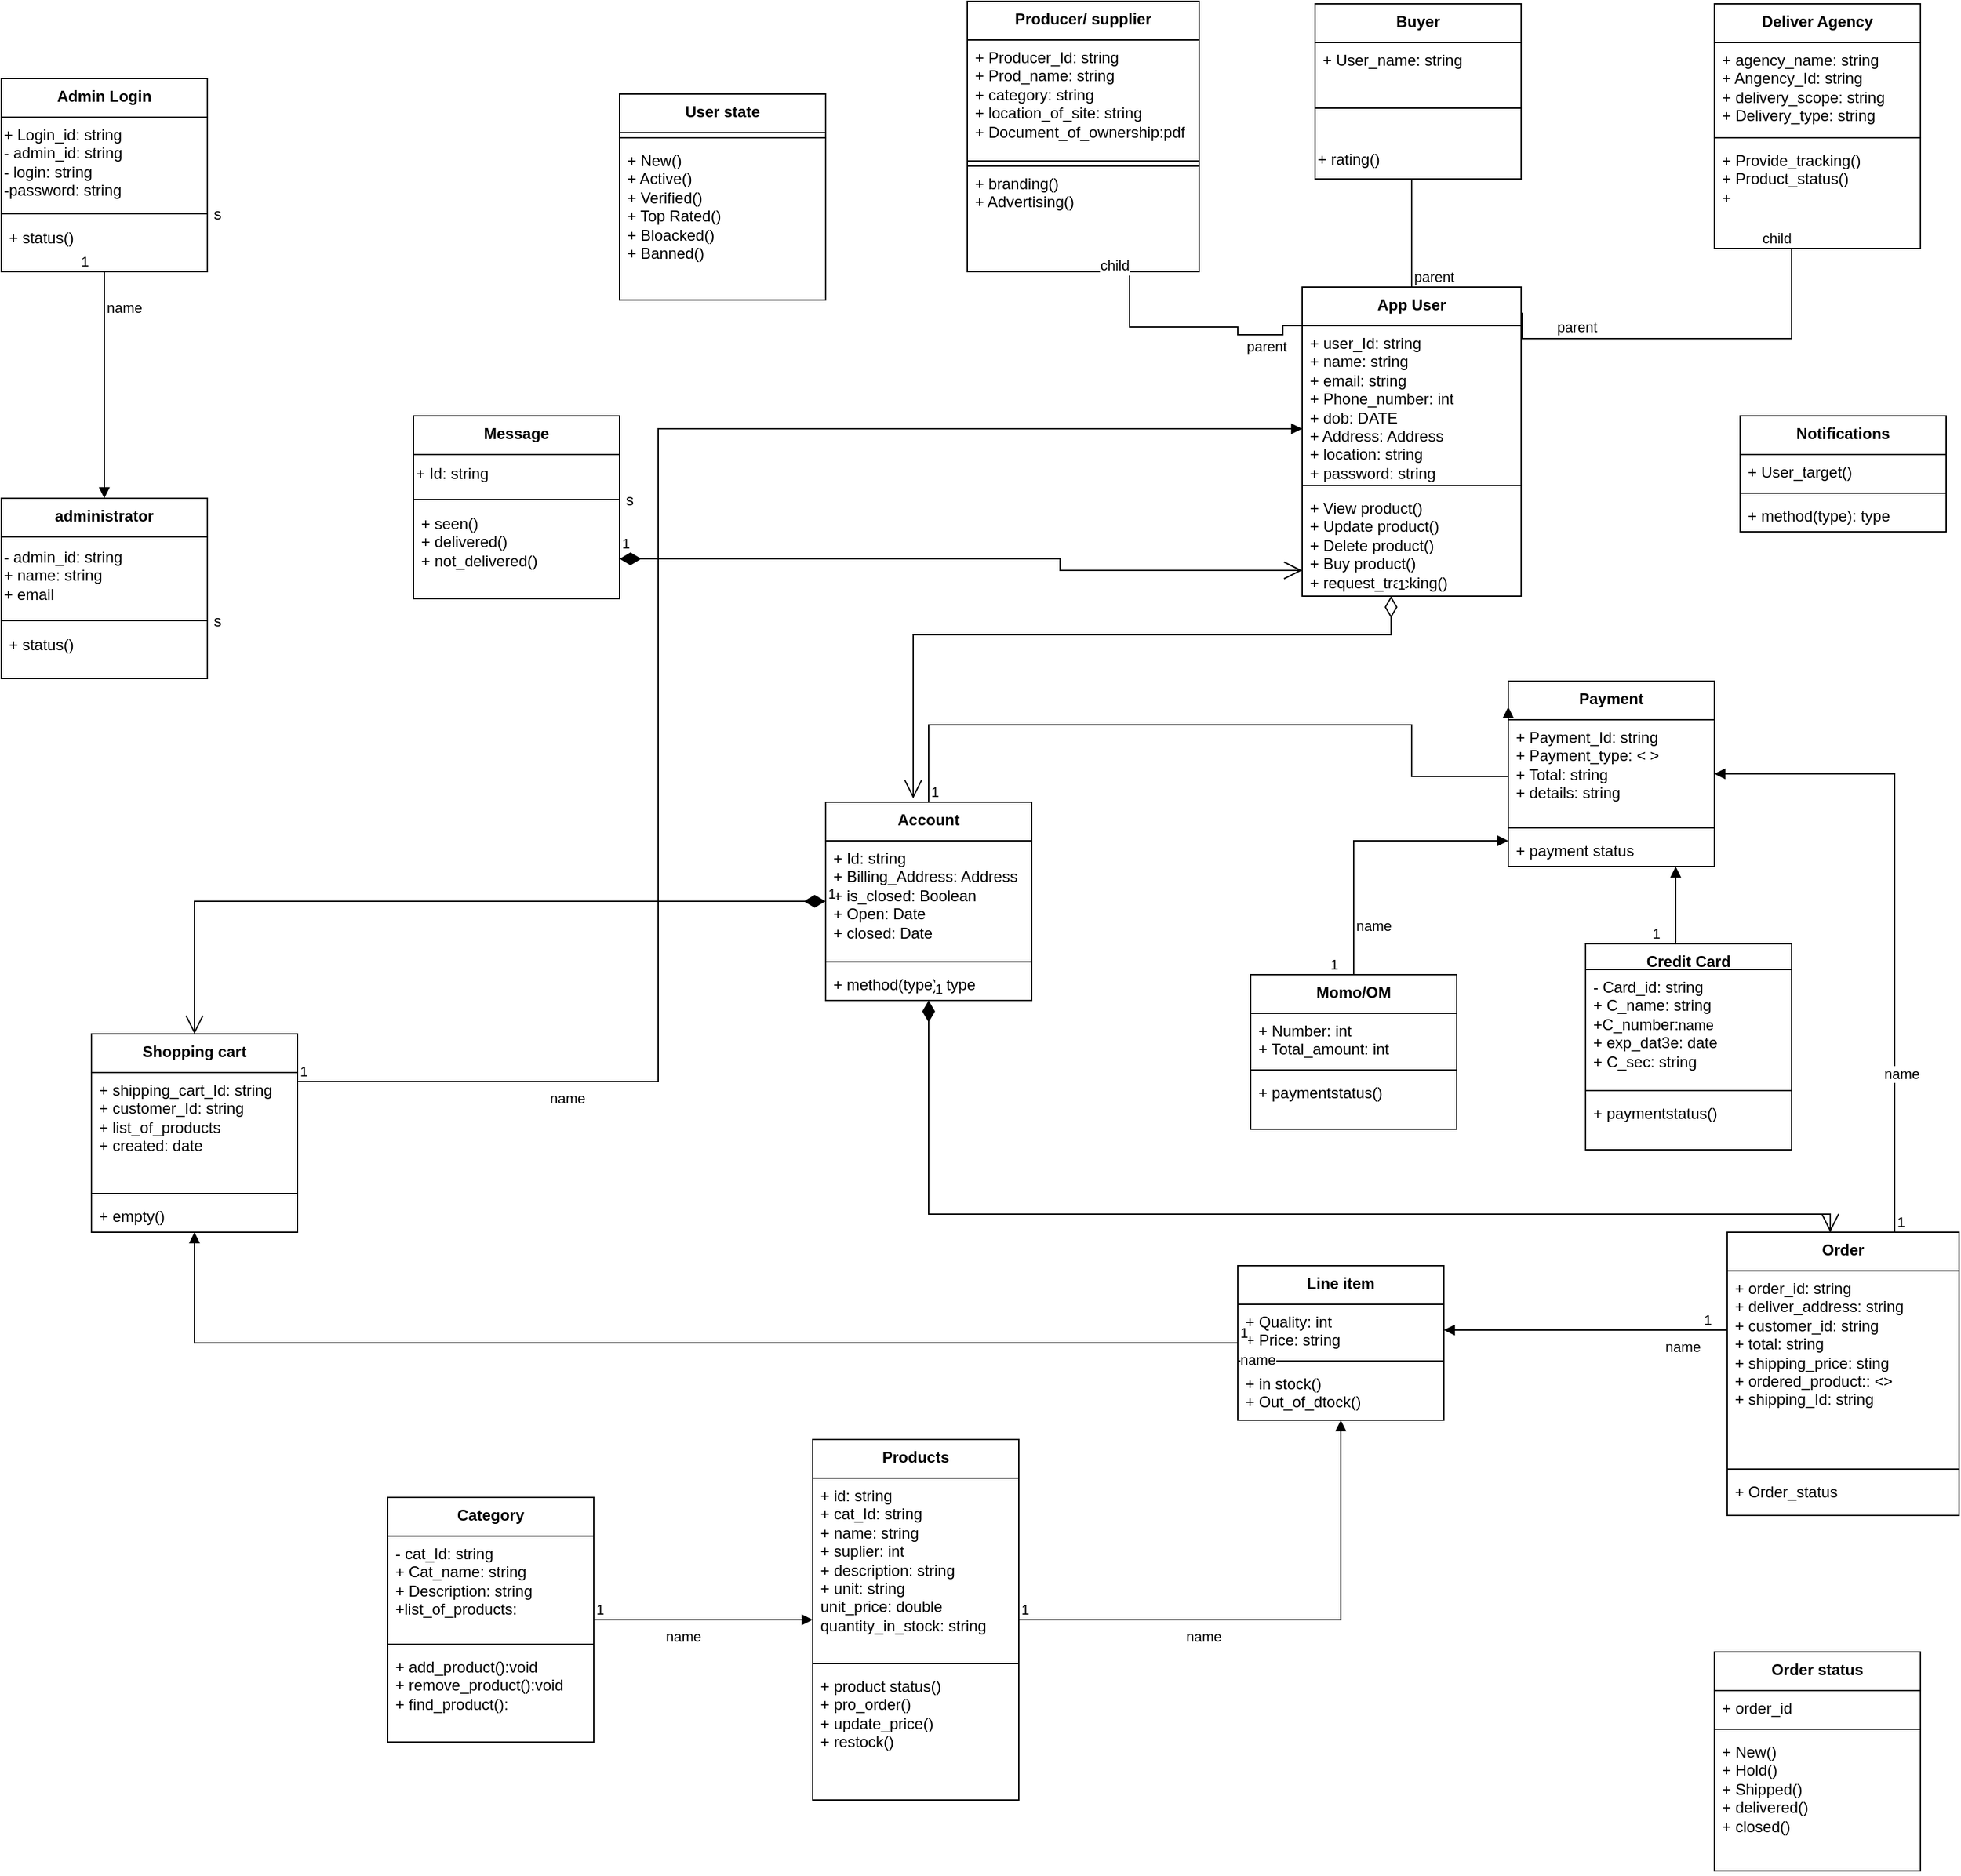 <mxfile version="21.3.8" type="github" pages="3">
  <diagram name="Page-1" id="f8tOBUbELBWD9uiB3Neq">
    <mxGraphModel dx="2261" dy="802" grid="1" gridSize="10" guides="1" tooltips="1" connect="1" arrows="1" fold="1" page="1" pageScale="1" pageWidth="827" pageHeight="1169" background="none" math="0" shadow="0">
      <root>
        <mxCell id="0" />
        <mxCell id="1" parent="0" />
        <mxCell id="MU4YP12xWBAVA1e4WEHv-1" value="App User" style="swimlane;fontStyle=1;align=center;verticalAlign=top;childLayout=stackLayout;horizontal=1;startSize=30;horizontalStack=0;resizeParent=1;resizeParentMax=0;resizeLast=0;collapsible=1;marginBottom=0;whiteSpace=wrap;html=1;" parent="1" vertex="1">
          <mxGeometry x="260" y="240" width="170" height="240" as="geometry">
            <mxRectangle x="270" y="260" width="90" height="30" as="alternateBounds" />
          </mxGeometry>
        </mxCell>
        <mxCell id="MU4YP12xWBAVA1e4WEHv-2" value="+ user_Id: string&lt;br&gt;+ name: string&lt;br&gt;+ email: string&lt;br&gt;+ Phone_number: int&lt;br&gt;+ dob: DATE&lt;br&gt;+ Address: Address&lt;br&gt;+ location: string&lt;br&gt;+ password: string&lt;br&gt;+ state: string" style="text;strokeColor=none;fillColor=none;align=left;verticalAlign=top;spacingLeft=4;spacingRight=4;overflow=hidden;rotatable=0;points=[[0,0.5],[1,0.5]];portConstraint=eastwest;whiteSpace=wrap;html=1;" parent="MU4YP12xWBAVA1e4WEHv-1" vertex="1">
          <mxGeometry y="30" width="170" height="120" as="geometry" />
        </mxCell>
        <mxCell id="MU4YP12xWBAVA1e4WEHv-3" value="" style="line;strokeWidth=1;fillColor=none;align=left;verticalAlign=middle;spacingTop=-1;spacingLeft=3;spacingRight=3;rotatable=0;labelPosition=right;points=[];portConstraint=eastwest;strokeColor=inherit;" parent="MU4YP12xWBAVA1e4WEHv-1" vertex="1">
          <mxGeometry y="150" width="170" height="8" as="geometry" />
        </mxCell>
        <mxCell id="MU4YP12xWBAVA1e4WEHv-4" value="+ View product()&lt;br&gt;+ Update product()&lt;br&gt;+ Delete product()&lt;br&gt;+ Buy product()&lt;br&gt;+ request_tracking()" style="text;strokeColor=none;fillColor=none;align=left;verticalAlign=top;spacingLeft=4;spacingRight=4;overflow=hidden;rotatable=0;points=[[0,0.5],[1,0.5]];portConstraint=eastwest;whiteSpace=wrap;html=1;" parent="MU4YP12xWBAVA1e4WEHv-1" vertex="1">
          <mxGeometry y="158" width="170" height="82" as="geometry" />
        </mxCell>
        <mxCell id="MU4YP12xWBAVA1e4WEHv-5" value="Buyer" style="swimlane;fontStyle=1;align=center;verticalAlign=top;childLayout=stackLayout;horizontal=1;startSize=30;horizontalStack=0;resizeParent=1;resizeParentMax=0;resizeLast=0;collapsible=1;marginBottom=0;whiteSpace=wrap;html=1;" parent="1" vertex="1">
          <mxGeometry x="270" y="20" width="160" height="136" as="geometry" />
        </mxCell>
        <mxCell id="MU4YP12xWBAVA1e4WEHv-6" value="+ User_name: string" style="text;strokeColor=none;fillColor=none;align=left;verticalAlign=top;spacingLeft=4;spacingRight=4;overflow=hidden;rotatable=0;points=[[0,0.5],[1,0.5]];portConstraint=eastwest;whiteSpace=wrap;html=1;" parent="MU4YP12xWBAVA1e4WEHv-5" vertex="1">
          <mxGeometry y="30" width="160" height="26" as="geometry" />
        </mxCell>
        <mxCell id="MU4YP12xWBAVA1e4WEHv-7" value="" style="line;strokeWidth=1;fillColor=none;align=left;verticalAlign=middle;spacingTop=-1;spacingLeft=3;spacingRight=3;rotatable=0;labelPosition=right;points=[];portConstraint=eastwest;strokeColor=inherit;" parent="MU4YP12xWBAVA1e4WEHv-5" vertex="1">
          <mxGeometry y="56" width="160" height="50" as="geometry" />
        </mxCell>
        <mxCell id="MU4YP12xWBAVA1e4WEHv-54" value="+ rating()" style="text;html=1;align=left;verticalAlign=middle;resizable=0;points=[];autosize=1;strokeColor=none;fillColor=none;" parent="MU4YP12xWBAVA1e4WEHv-5" vertex="1">
          <mxGeometry y="106" width="160" height="30" as="geometry" />
        </mxCell>
        <mxCell id="MU4YP12xWBAVA1e4WEHv-9" value="Producer/ supplier" style="swimlane;fontStyle=1;align=center;verticalAlign=top;childLayout=stackLayout;horizontal=1;startSize=30;horizontalStack=0;resizeParent=1;resizeParentMax=0;resizeLast=0;collapsible=1;marginBottom=0;whiteSpace=wrap;html=1;" parent="1" vertex="1">
          <mxGeometry y="18" width="180" height="210" as="geometry" />
        </mxCell>
        <mxCell id="MU4YP12xWBAVA1e4WEHv-10" value="+ Producer_Id: string&lt;br&gt;+ Prod_name: string&lt;br&gt;+ category: string&lt;br&gt;+ location_of_site: string&lt;br&gt;+ Document_of_ownership:pdf" style="text;strokeColor=none;fillColor=none;align=left;verticalAlign=top;spacingLeft=4;spacingRight=4;overflow=hidden;rotatable=0;points=[[0,0.5],[1,0.5]];portConstraint=eastwest;whiteSpace=wrap;html=1;" parent="MU4YP12xWBAVA1e4WEHv-9" vertex="1">
          <mxGeometry y="30" width="180" height="90" as="geometry" />
        </mxCell>
        <mxCell id="MU4YP12xWBAVA1e4WEHv-11" value="" style="line;strokeWidth=1;fillColor=none;align=left;verticalAlign=middle;spacingTop=-1;spacingLeft=3;spacingRight=3;rotatable=0;labelPosition=right;points=[];portConstraint=eastwest;strokeColor=inherit;" parent="MU4YP12xWBAVA1e4WEHv-9" vertex="1">
          <mxGeometry y="120" width="180" height="8" as="geometry" />
        </mxCell>
        <mxCell id="MU4YP12xWBAVA1e4WEHv-12" value="+ branding()&lt;br&gt;+ Advertising()&lt;br&gt;" style="text;strokeColor=default;fillColor=none;align=left;verticalAlign=top;spacingLeft=4;spacingRight=4;overflow=hidden;rotatable=0;points=[[0,0.5],[1,0.5]];portConstraint=eastwest;whiteSpace=wrap;html=1;" parent="MU4YP12xWBAVA1e4WEHv-9" vertex="1">
          <mxGeometry y="128" width="180" height="82" as="geometry" />
        </mxCell>
        <mxCell id="MU4YP12xWBAVA1e4WEHv-13" value="Deliver Agency" style="swimlane;fontStyle=1;align=center;verticalAlign=top;childLayout=stackLayout;horizontal=1;startSize=30;horizontalStack=0;resizeParent=1;resizeParentMax=0;resizeLast=0;collapsible=1;marginBottom=0;whiteSpace=wrap;html=1;" parent="1" vertex="1">
          <mxGeometry x="580" y="20" width="160" height="190" as="geometry" />
        </mxCell>
        <mxCell id="MU4YP12xWBAVA1e4WEHv-14" value="+ agency_name: string&lt;br&gt;+ Angency_Id: string&lt;br&gt;+ delivery_scope: string&lt;br&gt;+ Delivery_type: string" style="text;strokeColor=none;fillColor=none;align=left;verticalAlign=top;spacingLeft=4;spacingRight=4;overflow=hidden;rotatable=0;points=[[0,0.5],[1,0.5]];portConstraint=eastwest;whiteSpace=wrap;html=1;" parent="MU4YP12xWBAVA1e4WEHv-13" vertex="1">
          <mxGeometry y="30" width="160" height="70" as="geometry" />
        </mxCell>
        <mxCell id="MU4YP12xWBAVA1e4WEHv-15" value="" style="line;strokeWidth=1;fillColor=none;align=left;verticalAlign=middle;spacingTop=-1;spacingLeft=3;spacingRight=3;rotatable=0;labelPosition=right;points=[];portConstraint=eastwest;strokeColor=inherit;" parent="MU4YP12xWBAVA1e4WEHv-13" vertex="1">
          <mxGeometry y="100" width="160" height="8" as="geometry" />
        </mxCell>
        <mxCell id="MU4YP12xWBAVA1e4WEHv-16" value="+ Provide_tracking()&lt;br&gt;+ Product_status()&lt;br&gt;+&amp;nbsp;&amp;nbsp;" style="text;strokeColor=none;fillColor=none;align=left;verticalAlign=top;spacingLeft=4;spacingRight=4;overflow=hidden;rotatable=0;points=[[0,0.5],[1,0.5]];portConstraint=eastwest;whiteSpace=wrap;html=1;" parent="MU4YP12xWBAVA1e4WEHv-13" vertex="1">
          <mxGeometry y="108" width="160" height="82" as="geometry" />
        </mxCell>
        <mxCell id="MU4YP12xWBAVA1e4WEHv-17" value="Products" style="swimlane;fontStyle=1;align=center;verticalAlign=top;childLayout=stackLayout;horizontal=1;startSize=30;horizontalStack=0;resizeParent=1;resizeParentMax=0;resizeLast=0;collapsible=1;marginBottom=0;whiteSpace=wrap;html=1;" parent="1" vertex="1">
          <mxGeometry x="-120" y="1135" width="160" height="280" as="geometry" />
        </mxCell>
        <mxCell id="MU4YP12xWBAVA1e4WEHv-18" value="+ id: string&lt;br&gt;+ cat_Id: string&lt;br&gt;+ name: string&lt;br&gt;+ suplier: int&lt;br&gt;+ description: string&lt;br&gt;+ unit: string&lt;br&gt;unit_price: double&lt;br&gt;quantity_in_stock: string" style="text;strokeColor=none;fillColor=none;align=left;verticalAlign=top;spacingLeft=4;spacingRight=4;overflow=hidden;rotatable=0;points=[[0,0.5],[1,0.5]];portConstraint=eastwest;whiteSpace=wrap;html=1;" parent="MU4YP12xWBAVA1e4WEHv-17" vertex="1">
          <mxGeometry y="30" width="160" height="140" as="geometry" />
        </mxCell>
        <mxCell id="MU4YP12xWBAVA1e4WEHv-19" value="" style="line;strokeWidth=1;fillColor=none;align=left;verticalAlign=middle;spacingTop=-1;spacingLeft=3;spacingRight=3;rotatable=0;labelPosition=right;points=[];portConstraint=eastwest;strokeColor=inherit;" parent="MU4YP12xWBAVA1e4WEHv-17" vertex="1">
          <mxGeometry y="170" width="160" height="8" as="geometry" />
        </mxCell>
        <mxCell id="MU4YP12xWBAVA1e4WEHv-20" value="+ product status()&lt;br&gt;+ pro_order()&lt;br&gt;+ update_price()&lt;br&gt;+ restock()" style="text;strokeColor=none;fillColor=none;align=left;verticalAlign=top;spacingLeft=4;spacingRight=4;overflow=hidden;rotatable=0;points=[[0,0.5],[1,0.5]];portConstraint=eastwest;whiteSpace=wrap;html=1;" parent="MU4YP12xWBAVA1e4WEHv-17" vertex="1">
          <mxGeometry y="178" width="160" height="102" as="geometry" />
        </mxCell>
        <mxCell id="MU4YP12xWBAVA1e4WEHv-21" value="Order" style="swimlane;fontStyle=1;align=center;verticalAlign=top;childLayout=stackLayout;horizontal=1;startSize=30;horizontalStack=0;resizeParent=1;resizeParentMax=0;resizeLast=0;collapsible=1;marginBottom=0;whiteSpace=wrap;html=1;" parent="1" vertex="1">
          <mxGeometry x="590" y="974" width="180" height="220" as="geometry" />
        </mxCell>
        <mxCell id="MU4YP12xWBAVA1e4WEHv-22" value="+ order_id: string&lt;br&gt;+ deliver_address: string&lt;br&gt;+ customer_id: string&lt;br&gt;+ total: string&lt;br&gt;+ shipping_price: sting&lt;br&gt;+ ordered_product:: &amp;lt;&amp;gt;&lt;br&gt;+ shipping_Id: string" style="text;strokeColor=none;fillColor=none;align=left;verticalAlign=top;spacingLeft=4;spacingRight=4;overflow=hidden;rotatable=0;points=[[0,0.5],[1,0.5]];portConstraint=eastwest;whiteSpace=wrap;html=1;" parent="MU4YP12xWBAVA1e4WEHv-21" vertex="1">
          <mxGeometry y="30" width="180" height="150" as="geometry" />
        </mxCell>
        <mxCell id="MU4YP12xWBAVA1e4WEHv-23" value="" style="line;strokeWidth=1;fillColor=none;align=left;verticalAlign=middle;spacingTop=-1;spacingLeft=3;spacingRight=3;rotatable=0;labelPosition=right;points=[];portConstraint=eastwest;strokeColor=inherit;" parent="MU4YP12xWBAVA1e4WEHv-21" vertex="1">
          <mxGeometry y="180" width="180" height="8" as="geometry" />
        </mxCell>
        <mxCell id="MU4YP12xWBAVA1e4WEHv-24" value="+ Order_status" style="text;strokeColor=none;fillColor=none;align=left;verticalAlign=top;spacingLeft=4;spacingRight=4;overflow=hidden;rotatable=0;points=[[0,0.5],[1,0.5]];portConstraint=eastwest;whiteSpace=wrap;html=1;" parent="MU4YP12xWBAVA1e4WEHv-21" vertex="1">
          <mxGeometry y="188" width="180" height="32" as="geometry" />
        </mxCell>
        <mxCell id="MU4YP12xWBAVA1e4WEHv-25" value="Payment" style="swimlane;fontStyle=1;align=center;verticalAlign=top;childLayout=stackLayout;horizontal=1;startSize=30;horizontalStack=0;resizeParent=1;resizeParentMax=0;resizeLast=0;collapsible=1;marginBottom=0;whiteSpace=wrap;html=1;" parent="1" vertex="1">
          <mxGeometry x="420" y="546" width="160" height="144" as="geometry" />
        </mxCell>
        <mxCell id="MU4YP12xWBAVA1e4WEHv-26" value="+ Payment_Id: string&lt;br&gt;+ Payment_type: &amp;lt; &amp;gt;&lt;br&gt;+ Total: string&lt;br&gt;+ details: string" style="text;strokeColor=none;fillColor=none;align=left;verticalAlign=top;spacingLeft=4;spacingRight=4;overflow=hidden;rotatable=0;points=[[0,0.5],[1,0.5]];portConstraint=eastwest;whiteSpace=wrap;html=1;" parent="MU4YP12xWBAVA1e4WEHv-25" vertex="1">
          <mxGeometry y="30" width="160" height="80" as="geometry" />
        </mxCell>
        <mxCell id="MU4YP12xWBAVA1e4WEHv-27" value="" style="line;strokeWidth=1;fillColor=none;align=left;verticalAlign=middle;spacingTop=-1;spacingLeft=3;spacingRight=3;rotatable=0;labelPosition=right;points=[];portConstraint=eastwest;strokeColor=inherit;" parent="MU4YP12xWBAVA1e4WEHv-25" vertex="1">
          <mxGeometry y="110" width="160" height="8" as="geometry" />
        </mxCell>
        <mxCell id="MU4YP12xWBAVA1e4WEHv-28" value="+ payment status" style="text;strokeColor=none;fillColor=none;align=left;verticalAlign=top;spacingLeft=4;spacingRight=4;overflow=hidden;rotatable=0;points=[[0,0.5],[1,0.5]];portConstraint=eastwest;whiteSpace=wrap;html=1;" parent="MU4YP12xWBAVA1e4WEHv-25" vertex="1">
          <mxGeometry y="118" width="160" height="26" as="geometry" />
        </mxCell>
        <mxCell id="MU4YP12xWBAVA1e4WEHv-37" value="Shopping cart" style="swimlane;fontStyle=1;align=center;verticalAlign=top;childLayout=stackLayout;horizontal=1;startSize=30;horizontalStack=0;resizeParent=1;resizeParentMax=0;resizeLast=0;collapsible=1;marginBottom=0;whiteSpace=wrap;html=1;" parent="1" vertex="1">
          <mxGeometry x="-680" y="820" width="160" height="154" as="geometry" />
        </mxCell>
        <mxCell id="MU4YP12xWBAVA1e4WEHv-38" value="+ shipping_cart_Id: string&lt;br&gt;+ customer_Id: string&lt;br&gt;+ list_of_products&lt;br&gt;+ created: date" style="text;strokeColor=none;fillColor=none;align=left;verticalAlign=top;spacingLeft=4;spacingRight=4;overflow=hidden;rotatable=0;points=[[0,0.5],[1,0.5]];portConstraint=eastwest;whiteSpace=wrap;html=1;" parent="MU4YP12xWBAVA1e4WEHv-37" vertex="1">
          <mxGeometry y="30" width="160" height="90" as="geometry" />
        </mxCell>
        <mxCell id="MU4YP12xWBAVA1e4WEHv-39" value="" style="line;strokeWidth=1;fillColor=none;align=left;verticalAlign=middle;spacingTop=-1;spacingLeft=3;spacingRight=3;rotatable=0;labelPosition=right;points=[];portConstraint=eastwest;strokeColor=inherit;" parent="MU4YP12xWBAVA1e4WEHv-37" vertex="1">
          <mxGeometry y="120" width="160" height="8" as="geometry" />
        </mxCell>
        <mxCell id="MU4YP12xWBAVA1e4WEHv-40" value="+ empty()" style="text;strokeColor=none;fillColor=none;align=left;verticalAlign=top;spacingLeft=4;spacingRight=4;overflow=hidden;rotatable=0;points=[[0,0.5],[1,0.5]];portConstraint=eastwest;whiteSpace=wrap;html=1;" parent="MU4YP12xWBAVA1e4WEHv-37" vertex="1">
          <mxGeometry y="128" width="160" height="26" as="geometry" />
        </mxCell>
        <mxCell id="MU4YP12xWBAVA1e4WEHv-41" value="Message" style="swimlane;fontStyle=1;align=center;verticalAlign=top;childLayout=stackLayout;horizontal=1;startSize=30;horizontalStack=0;resizeParent=1;resizeParentMax=0;resizeLast=0;collapsible=1;marginBottom=0;whiteSpace=wrap;html=1;" parent="1" vertex="1">
          <mxGeometry x="-430" y="340" width="160" height="142" as="geometry" />
        </mxCell>
        <mxCell id="MU4YP12xWBAVA1e4WEHv-73" value="+ Id: string" style="text;html=1;align=left;verticalAlign=middle;resizable=0;points=[];autosize=1;strokeColor=none;fillColor=none;" parent="MU4YP12xWBAVA1e4WEHv-41" vertex="1">
          <mxGeometry y="30" width="160" height="30" as="geometry" />
        </mxCell>
        <mxCell id="MU4YP12xWBAVA1e4WEHv-43" value="s" style="line;strokeWidth=1;fillColor=none;align=left;verticalAlign=middle;spacingTop=-1;spacingLeft=3;spacingRight=3;rotatable=0;labelPosition=right;points=[];portConstraint=eastwest;strokeColor=inherit;" parent="MU4YP12xWBAVA1e4WEHv-41" vertex="1">
          <mxGeometry y="60" width="160" height="10" as="geometry" />
        </mxCell>
        <mxCell id="MU4YP12xWBAVA1e4WEHv-44" value="+ seen()&lt;br&gt;+ delivered()&lt;br&gt;+ not_delivered()" style="text;strokeColor=none;fillColor=none;align=left;verticalAlign=top;spacingLeft=4;spacingRight=4;overflow=hidden;rotatable=0;points=[[0,0.5],[1,0.5]];portConstraint=eastwest;whiteSpace=wrap;html=1;" parent="MU4YP12xWBAVA1e4WEHv-41" vertex="1">
          <mxGeometry y="70" width="160" height="72" as="geometry" />
        </mxCell>
        <mxCell id="MU4YP12xWBAVA1e4WEHv-45" value="Account" style="swimlane;fontStyle=1;align=center;verticalAlign=top;childLayout=stackLayout;horizontal=1;startSize=30;horizontalStack=0;resizeParent=1;resizeParentMax=0;resizeLast=0;collapsible=1;marginBottom=0;whiteSpace=wrap;html=1;" parent="1" vertex="1">
          <mxGeometry x="-110" y="640" width="160" height="154" as="geometry" />
        </mxCell>
        <mxCell id="MU4YP12xWBAVA1e4WEHv-46" value="+ Id: string&lt;br&gt;+ Billing_Address: Address&lt;br&gt;+ is_closed: Boolean&lt;br&gt;+ Open: Date&lt;br&gt;+ closed: Date" style="text;strokeColor=none;fillColor=none;align=left;verticalAlign=top;spacingLeft=4;spacingRight=4;overflow=hidden;rotatable=0;points=[[0,0.5],[1,0.5]];portConstraint=eastwest;whiteSpace=wrap;html=1;" parent="MU4YP12xWBAVA1e4WEHv-45" vertex="1">
          <mxGeometry y="30" width="160" height="90" as="geometry" />
        </mxCell>
        <mxCell id="MU4YP12xWBAVA1e4WEHv-47" value="" style="line;strokeWidth=1;fillColor=none;align=left;verticalAlign=middle;spacingTop=-1;spacingLeft=3;spacingRight=3;rotatable=0;labelPosition=right;points=[];portConstraint=eastwest;strokeColor=inherit;" parent="MU4YP12xWBAVA1e4WEHv-45" vertex="1">
          <mxGeometry y="120" width="160" height="8" as="geometry" />
        </mxCell>
        <mxCell id="MU4YP12xWBAVA1e4WEHv-48" value="+ method(type): type" style="text;strokeColor=none;fillColor=none;align=left;verticalAlign=top;spacingLeft=4;spacingRight=4;overflow=hidden;rotatable=0;points=[[0,0.5],[1,0.5]];portConstraint=eastwest;whiteSpace=wrap;html=1;" parent="MU4YP12xWBAVA1e4WEHv-45" vertex="1">
          <mxGeometry y="128" width="160" height="26" as="geometry" />
        </mxCell>
        <mxCell id="MU4YP12xWBAVA1e4WEHv-49" value="Notifications" style="swimlane;fontStyle=1;align=center;verticalAlign=top;childLayout=stackLayout;horizontal=1;startSize=30;horizontalStack=0;resizeParent=1;resizeParentMax=0;resizeLast=0;collapsible=1;marginBottom=0;whiteSpace=wrap;html=1;" parent="1" vertex="1">
          <mxGeometry x="600" y="340" width="160" height="90" as="geometry" />
        </mxCell>
        <mxCell id="MU4YP12xWBAVA1e4WEHv-50" value="+ User_target()" style="text;strokeColor=none;fillColor=none;align=left;verticalAlign=top;spacingLeft=4;spacingRight=4;overflow=hidden;rotatable=0;points=[[0,0.5],[1,0.5]];portConstraint=eastwest;whiteSpace=wrap;html=1;" parent="MU4YP12xWBAVA1e4WEHv-49" vertex="1">
          <mxGeometry y="30" width="160" height="26" as="geometry" />
        </mxCell>
        <mxCell id="MU4YP12xWBAVA1e4WEHv-51" value="" style="line;strokeWidth=1;fillColor=none;align=left;verticalAlign=middle;spacingTop=-1;spacingLeft=3;spacingRight=3;rotatable=0;labelPosition=right;points=[];portConstraint=eastwest;strokeColor=inherit;" parent="MU4YP12xWBAVA1e4WEHv-49" vertex="1">
          <mxGeometry y="56" width="160" height="8" as="geometry" />
        </mxCell>
        <mxCell id="MU4YP12xWBAVA1e4WEHv-52" value="+ method(type): type" style="text;strokeColor=none;fillColor=none;align=left;verticalAlign=top;spacingLeft=4;spacingRight=4;overflow=hidden;rotatable=0;points=[[0,0.5],[1,0.5]];portConstraint=eastwest;whiteSpace=wrap;html=1;" parent="MU4YP12xWBAVA1e4WEHv-49" vertex="1">
          <mxGeometry y="64" width="160" height="26" as="geometry" />
        </mxCell>
        <mxCell id="MU4YP12xWBAVA1e4WEHv-57" value="Order status" style="swimlane;fontStyle=1;align=center;verticalAlign=top;childLayout=stackLayout;horizontal=1;startSize=30;horizontalStack=0;resizeParent=1;resizeParentMax=0;resizeLast=0;collapsible=1;marginBottom=0;whiteSpace=wrap;html=1;" parent="1" vertex="1">
          <mxGeometry x="580" y="1300" width="160" height="170" as="geometry" />
        </mxCell>
        <mxCell id="MU4YP12xWBAVA1e4WEHv-58" value="+ order_id" style="text;strokeColor=none;fillColor=none;align=left;verticalAlign=top;spacingLeft=4;spacingRight=4;overflow=hidden;rotatable=0;points=[[0,0.5],[1,0.5]];portConstraint=eastwest;whiteSpace=wrap;html=1;" parent="MU4YP12xWBAVA1e4WEHv-57" vertex="1">
          <mxGeometry y="30" width="160" height="26" as="geometry" />
        </mxCell>
        <mxCell id="MU4YP12xWBAVA1e4WEHv-59" value="" style="line;strokeWidth=1;fillColor=none;align=left;verticalAlign=middle;spacingTop=-1;spacingLeft=3;spacingRight=3;rotatable=0;labelPosition=right;points=[];portConstraint=eastwest;strokeColor=inherit;" parent="MU4YP12xWBAVA1e4WEHv-57" vertex="1">
          <mxGeometry y="56" width="160" height="8" as="geometry" />
        </mxCell>
        <mxCell id="MU4YP12xWBAVA1e4WEHv-60" value="+ New()&lt;br&gt;+ Hold()&lt;br&gt;+ Shipped()&lt;br&gt;+ delivered()&lt;br&gt;+ closed()" style="text;strokeColor=none;fillColor=none;align=left;verticalAlign=top;spacingLeft=4;spacingRight=4;overflow=hidden;rotatable=0;points=[[0,0.5],[1,0.5]];portConstraint=eastwest;whiteSpace=wrap;html=1;" parent="MU4YP12xWBAVA1e4WEHv-57" vertex="1">
          <mxGeometry y="64" width="160" height="106" as="geometry" />
        </mxCell>
        <mxCell id="MU4YP12xWBAVA1e4WEHv-61" value="User state" style="swimlane;fontStyle=1;align=center;verticalAlign=top;childLayout=stackLayout;horizontal=1;startSize=30;horizontalStack=0;resizeParent=1;resizeParentMax=0;resizeLast=0;collapsible=1;marginBottom=0;whiteSpace=wrap;html=1;" parent="1" vertex="1">
          <mxGeometry x="-270" y="90" width="160" height="160" as="geometry" />
        </mxCell>
        <mxCell id="MU4YP12xWBAVA1e4WEHv-63" value="" style="line;strokeWidth=1;fillColor=none;align=left;verticalAlign=middle;spacingTop=-1;spacingLeft=3;spacingRight=3;rotatable=0;labelPosition=right;points=[];portConstraint=eastwest;strokeColor=inherit;" parent="MU4YP12xWBAVA1e4WEHv-61" vertex="1">
          <mxGeometry y="30" width="160" height="8" as="geometry" />
        </mxCell>
        <mxCell id="MU4YP12xWBAVA1e4WEHv-64" value="+ New()&lt;br&gt;+ Active()&lt;br&gt;+ Verified()&lt;br&gt;+ Top Rated()&lt;br&gt;+ Bloacked()&lt;br&gt;+ Banned()" style="text;strokeColor=none;fillColor=none;align=left;verticalAlign=top;spacingLeft=4;spacingRight=4;overflow=hidden;rotatable=0;points=[[0,0.5],[1,0.5]];portConstraint=eastwest;whiteSpace=wrap;html=1;" parent="MU4YP12xWBAVA1e4WEHv-61" vertex="1">
          <mxGeometry y="38" width="160" height="122" as="geometry" />
        </mxCell>
        <mxCell id="MU4YP12xWBAVA1e4WEHv-69" value="Line item" style="swimlane;fontStyle=1;align=center;verticalAlign=top;childLayout=stackLayout;horizontal=1;startSize=30;horizontalStack=0;resizeParent=1;resizeParentMax=0;resizeLast=0;collapsible=1;marginBottom=0;whiteSpace=wrap;html=1;" parent="1" vertex="1">
          <mxGeometry x="210" y="1000" width="160" height="120" as="geometry" />
        </mxCell>
        <mxCell id="MU4YP12xWBAVA1e4WEHv-70" value="+ Quality: int&lt;br&gt;+ Price: string" style="text;strokeColor=none;fillColor=none;align=left;verticalAlign=top;spacingLeft=4;spacingRight=4;overflow=hidden;rotatable=0;points=[[0,0.5],[1,0.5]];portConstraint=eastwest;whiteSpace=wrap;html=1;" parent="MU4YP12xWBAVA1e4WEHv-69" vertex="1">
          <mxGeometry y="30" width="160" height="40" as="geometry" />
        </mxCell>
        <mxCell id="MU4YP12xWBAVA1e4WEHv-71" value="" style="line;strokeWidth=1;fillColor=none;align=left;verticalAlign=middle;spacingTop=-1;spacingLeft=3;spacingRight=3;rotatable=0;labelPosition=right;points=[];portConstraint=eastwest;strokeColor=inherit;" parent="MU4YP12xWBAVA1e4WEHv-69" vertex="1">
          <mxGeometry y="70" width="160" height="8" as="geometry" />
        </mxCell>
        <mxCell id="MU4YP12xWBAVA1e4WEHv-72" value="+ in stock()&lt;br&gt;+ Out_of_dtock()" style="text;strokeColor=none;fillColor=none;align=left;verticalAlign=top;spacingLeft=4;spacingRight=4;overflow=hidden;rotatable=0;points=[[0,0.5],[1,0.5]];portConstraint=eastwest;whiteSpace=wrap;html=1;" parent="MU4YP12xWBAVA1e4WEHv-69" vertex="1">
          <mxGeometry y="78" width="160" height="42" as="geometry" />
        </mxCell>
        <mxCell id="MU4YP12xWBAVA1e4WEHv-74" value="" style="endArrow=none;html=1;edgeStyle=orthogonalEdgeStyle;rounded=0;entryX=0.7;entryY=1.024;entryDx=0;entryDy=0;entryPerimeter=0;" parent="1" source="MU4YP12xWBAVA1e4WEHv-1" edge="1">
          <mxGeometry relative="1" as="geometry">
            <mxPoint x="270" y="230" as="sourcePoint" />
            <mxPoint x="126" y="230.968" as="targetPoint" />
            <Array as="points">
              <mxPoint x="245" y="270" />
              <mxPoint x="245" y="277" />
              <mxPoint x="210" y="277" />
              <mxPoint x="210" y="271" />
              <mxPoint x="126" y="271" />
            </Array>
          </mxGeometry>
        </mxCell>
        <mxCell id="MU4YP12xWBAVA1e4WEHv-75" value="parent" style="edgeLabel;resizable=0;html=1;align=left;verticalAlign=bottom;" parent="MU4YP12xWBAVA1e4WEHv-74" connectable="0" vertex="1">
          <mxGeometry x="-1" relative="1" as="geometry">
            <mxPoint x="-45" y="24" as="offset" />
          </mxGeometry>
        </mxCell>
        <mxCell id="MU4YP12xWBAVA1e4WEHv-76" value="child" style="edgeLabel;resizable=0;html=1;align=right;verticalAlign=bottom;" parent="MU4YP12xWBAVA1e4WEHv-74" connectable="0" vertex="1">
          <mxGeometry x="1" relative="1" as="geometry" />
        </mxCell>
        <mxCell id="MU4YP12xWBAVA1e4WEHv-78" value="" style="endArrow=none;html=1;edgeStyle=orthogonalEdgeStyle;rounded=0;" parent="1" source="MU4YP12xWBAVA1e4WEHv-1" target="MU4YP12xWBAVA1e4WEHv-54" edge="1">
          <mxGeometry relative="1" as="geometry">
            <mxPoint x="339" y="286" as="sourcePoint" />
            <mxPoint x="136" y="202" as="targetPoint" />
            <Array as="points">
              <mxPoint x="339" y="266" />
              <mxPoint x="350" y="266" />
              <mxPoint x="350" y="270" />
              <mxPoint x="339" y="270" />
            </Array>
          </mxGeometry>
        </mxCell>
        <mxCell id="MU4YP12xWBAVA1e4WEHv-79" value="parent" style="edgeLabel;resizable=0;html=1;align=left;verticalAlign=bottom;" parent="MU4YP12xWBAVA1e4WEHv-78" connectable="0" vertex="1">
          <mxGeometry x="-1" relative="1" as="geometry" />
        </mxCell>
        <mxCell id="MU4YP12xWBAVA1e4WEHv-81" value="" style="endArrow=none;html=1;edgeStyle=orthogonalEdgeStyle;rounded=0;exitX=1.006;exitY=0.083;exitDx=0;exitDy=0;exitPerimeter=0;" parent="1" source="MU4YP12xWBAVA1e4WEHv-1" target="MU4YP12xWBAVA1e4WEHv-16" edge="1">
          <mxGeometry relative="1" as="geometry">
            <mxPoint x="349" y="296" as="sourcePoint" />
            <mxPoint x="349" y="166" as="targetPoint" />
            <Array as="points">
              <mxPoint x="640" y="280" />
            </Array>
          </mxGeometry>
        </mxCell>
        <mxCell id="MU4YP12xWBAVA1e4WEHv-82" value="parent" style="edgeLabel;resizable=0;html=1;align=left;verticalAlign=bottom;" parent="MU4YP12xWBAVA1e4WEHv-81" connectable="0" vertex="1">
          <mxGeometry x="-1" relative="1" as="geometry">
            <mxPoint x="25" y="20" as="offset" />
          </mxGeometry>
        </mxCell>
        <mxCell id="MU4YP12xWBAVA1e4WEHv-83" value="child" style="edgeLabel;resizable=0;html=1;align=right;verticalAlign=bottom;" parent="MU4YP12xWBAVA1e4WEHv-81" connectable="0" vertex="1">
          <mxGeometry x="1" relative="1" as="geometry" />
        </mxCell>
        <mxCell id="MU4YP12xWBAVA1e4WEHv-84" value="1" style="endArrow=open;html=1;endSize=12;startArrow=diamondThin;startSize=14;startFill=0;edgeStyle=orthogonalEdgeStyle;align=left;verticalAlign=bottom;rounded=0;entryX=0.425;entryY=-0.019;entryDx=0;entryDy=0;entryPerimeter=0;" parent="1" source="MU4YP12xWBAVA1e4WEHv-1" target="MU4YP12xWBAVA1e4WEHv-45" edge="1">
          <mxGeometry x="-1" y="3" relative="1" as="geometry">
            <mxPoint x="260" y="520" as="sourcePoint" />
            <mxPoint x="330" y="550" as="targetPoint" />
            <Array as="points">
              <mxPoint x="329" y="510" />
              <mxPoint x="-42" y="510" />
              <mxPoint x="-42" y="617" />
            </Array>
          </mxGeometry>
        </mxCell>
        <mxCell id="MU4YP12xWBAVA1e4WEHv-89" value="" style="endArrow=block;endFill=1;html=1;edgeStyle=orthogonalEdgeStyle;align=left;verticalAlign=top;rounded=0;entryX=0;entryY=0.139;entryDx=0;entryDy=0;entryPerimeter=0;" parent="1" source="MU4YP12xWBAVA1e4WEHv-45" target="MU4YP12xWBAVA1e4WEHv-25" edge="1">
          <mxGeometry x="-1" relative="1" as="geometry">
            <mxPoint x="460" y="620" as="sourcePoint" />
            <mxPoint x="574" y="610" as="targetPoint" />
            <Array as="points">
              <mxPoint x="-30" y="580" />
              <mxPoint x="345" y="580" />
              <mxPoint x="345" y="620" />
            </Array>
            <mxPoint as="offset" />
          </mxGeometry>
        </mxCell>
        <mxCell id="MU4YP12xWBAVA1e4WEHv-90" value="1" style="edgeLabel;resizable=0;html=1;align=left;verticalAlign=bottom;" parent="MU4YP12xWBAVA1e4WEHv-89" connectable="0" vertex="1">
          <mxGeometry x="-1" relative="1" as="geometry" />
        </mxCell>
        <mxCell id="MU4YP12xWBAVA1e4WEHv-92" value="1" style="endArrow=open;html=1;endSize=12;startArrow=diamondThin;startSize=14;startFill=1;edgeStyle=orthogonalEdgeStyle;align=left;verticalAlign=bottom;rounded=0;" parent="1" source="MU4YP12xWBAVA1e4WEHv-41" target="MU4YP12xWBAVA1e4WEHv-1" edge="1">
          <mxGeometry x="-1" y="3" relative="1" as="geometry">
            <mxPoint x="-290" y="620" as="sourcePoint" />
            <mxPoint x="-130" y="620" as="targetPoint" />
            <Array as="points">
              <mxPoint x="72" y="451" />
              <mxPoint x="72" y="460" />
            </Array>
          </mxGeometry>
        </mxCell>
        <mxCell id="MU4YP12xWBAVA1e4WEHv-93" value="1" style="endArrow=open;html=1;endSize=12;startArrow=diamondThin;startSize=14;startFill=1;edgeStyle=orthogonalEdgeStyle;align=left;verticalAlign=bottom;rounded=0;" parent="1" source="MU4YP12xWBAVA1e4WEHv-45" target="MU4YP12xWBAVA1e4WEHv-37" edge="1">
          <mxGeometry x="-1" y="3" relative="1" as="geometry">
            <mxPoint x="-80" y="640" as="sourcePoint" />
            <mxPoint x="80" y="640" as="targetPoint" />
          </mxGeometry>
        </mxCell>
        <mxCell id="MU4YP12xWBAVA1e4WEHv-94" value="1" style="endArrow=open;html=1;endSize=12;startArrow=diamondThin;startSize=14;startFill=1;edgeStyle=orthogonalEdgeStyle;align=left;verticalAlign=bottom;rounded=0;" parent="1" source="MU4YP12xWBAVA1e4WEHv-45" target="MU4YP12xWBAVA1e4WEHv-21" edge="1">
          <mxGeometry x="-1" y="3" relative="1" as="geometry">
            <mxPoint x="440" y="780" as="sourcePoint" />
            <mxPoint x="600" y="780" as="targetPoint" />
            <Array as="points">
              <mxPoint x="-30" y="960" />
              <mxPoint x="670" y="960" />
            </Array>
          </mxGeometry>
        </mxCell>
        <mxCell id="MU4YP12xWBAVA1e4WEHv-95" value="name" style="endArrow=block;endFill=1;html=1;edgeStyle=orthogonalEdgeStyle;align=left;verticalAlign=top;rounded=0;" parent="1" source="MU4YP12xWBAVA1e4WEHv-21" target="MU4YP12xWBAVA1e4WEHv-25" edge="1">
          <mxGeometry x="-0.452" y="10" relative="1" as="geometry">
            <mxPoint x="640" y="780" as="sourcePoint" />
            <mxPoint x="800" y="780" as="targetPoint" />
            <Array as="points">
              <mxPoint x="720" y="860" />
              <mxPoint x="720" y="860" />
            </Array>
            <mxPoint as="offset" />
          </mxGeometry>
        </mxCell>
        <mxCell id="MU4YP12xWBAVA1e4WEHv-96" value="1" style="edgeLabel;resizable=0;html=1;align=left;verticalAlign=bottom;" parent="MU4YP12xWBAVA1e4WEHv-95" connectable="0" vertex="1">
          <mxGeometry x="-1" relative="1" as="geometry" />
        </mxCell>
        <mxCell id="MU4YP12xWBAVA1e4WEHv-97" value="name" style="endArrow=block;endFill=1;html=1;edgeStyle=orthogonalEdgeStyle;align=left;verticalAlign=top;rounded=0;" parent="1" source="MU4YP12xWBAVA1e4WEHv-17" target="MU4YP12xWBAVA1e4WEHv-69" edge="1">
          <mxGeometry x="-0.368" relative="1" as="geometry">
            <mxPoint x="160" y="1169" as="sourcePoint" />
            <mxPoint x="260" y="1130" as="targetPoint" />
            <mxPoint as="offset" />
          </mxGeometry>
        </mxCell>
        <mxCell id="MU4YP12xWBAVA1e4WEHv-98" value="1" style="edgeLabel;resizable=0;html=1;align=left;verticalAlign=bottom;" parent="MU4YP12xWBAVA1e4WEHv-97" connectable="0" vertex="1">
          <mxGeometry x="-1" relative="1" as="geometry" />
        </mxCell>
        <mxCell id="MU4YP12xWBAVA1e4WEHv-99" value="name" style="endArrow=block;endFill=1;html=1;edgeStyle=orthogonalEdgeStyle;align=left;verticalAlign=top;rounded=0;" parent="1" source="MU4YP12xWBAVA1e4WEHv-37" target="MU4YP12xWBAVA1e4WEHv-1" edge="1">
          <mxGeometry x="-0.699" relative="1" as="geometry">
            <mxPoint x="-80" y="620" as="sourcePoint" />
            <mxPoint x="270" y="240" as="targetPoint" />
            <Array as="points">
              <mxPoint x="-240" y="857" />
              <mxPoint x="-240" y="350" />
            </Array>
            <mxPoint as="offset" />
          </mxGeometry>
        </mxCell>
        <mxCell id="MU4YP12xWBAVA1e4WEHv-100" value="1" style="edgeLabel;resizable=0;html=1;align=left;verticalAlign=bottom;" parent="MU4YP12xWBAVA1e4WEHv-99" connectable="0" vertex="1">
          <mxGeometry x="-1" relative="1" as="geometry" />
        </mxCell>
        <mxCell id="MU4YP12xWBAVA1e4WEHv-102" value="name" style="endArrow=block;endFill=1;html=1;edgeStyle=orthogonalEdgeStyle;align=left;verticalAlign=top;rounded=0;" parent="1" source="MU4YP12xWBAVA1e4WEHv-21" target="MU4YP12xWBAVA1e4WEHv-69" edge="1">
          <mxGeometry x="-0.545" relative="1" as="geometry">
            <mxPoint x="400" y="1110" as="sourcePoint" />
            <mxPoint x="560" y="1110" as="targetPoint" />
            <mxPoint as="offset" />
            <Array as="points">
              <mxPoint x="450" y="1050" />
              <mxPoint x="450" y="1050" />
            </Array>
          </mxGeometry>
        </mxCell>
        <mxCell id="MU4YP12xWBAVA1e4WEHv-103" value="1" style="edgeLabel;resizable=0;html=1;align=left;verticalAlign=bottom;" parent="MU4YP12xWBAVA1e4WEHv-102" connectable="0" vertex="1">
          <mxGeometry x="-1" relative="1" as="geometry">
            <mxPoint x="-20" as="offset" />
          </mxGeometry>
        </mxCell>
        <mxCell id="MU4YP12xWBAVA1e4WEHv-104" value="name" style="endArrow=block;endFill=1;html=1;edgeStyle=orthogonalEdgeStyle;align=left;verticalAlign=top;rounded=0;" parent="1" source="MU4YP12xWBAVA1e4WEHv-69" target="MU4YP12xWBAVA1e4WEHv-37" edge="1">
          <mxGeometry x="-1" relative="1" as="geometry">
            <mxPoint x="-20" y="970" as="sourcePoint" />
            <mxPoint x="10" y="780" as="targetPoint" />
          </mxGeometry>
        </mxCell>
        <mxCell id="MU4YP12xWBAVA1e4WEHv-105" value="1" style="edgeLabel;resizable=0;html=1;align=left;verticalAlign=bottom;" parent="MU4YP12xWBAVA1e4WEHv-104" connectable="0" vertex="1">
          <mxGeometry x="-1" relative="1" as="geometry" />
        </mxCell>
        <mxCell id="kZlkKK3zKKI4y7Dx-moE-1" value="Category" style="swimlane;fontStyle=1;align=center;verticalAlign=top;childLayout=stackLayout;horizontal=1;startSize=30;horizontalStack=0;resizeParent=1;resizeParentMax=0;resizeLast=0;collapsible=1;marginBottom=0;whiteSpace=wrap;html=1;" parent="1" vertex="1">
          <mxGeometry x="-450" y="1180" width="160" height="190" as="geometry" />
        </mxCell>
        <mxCell id="kZlkKK3zKKI4y7Dx-moE-2" value="- cat_Id: string&lt;br&gt;+ Cat_name: string&lt;br&gt;+ Description: string&lt;br&gt;+list_of_products:" style="text;strokeColor=none;fillColor=none;align=left;verticalAlign=top;spacingLeft=4;spacingRight=4;overflow=hidden;rotatable=0;points=[[0,0.5],[1,0.5]];portConstraint=eastwest;whiteSpace=wrap;html=1;" parent="kZlkKK3zKKI4y7Dx-moE-1" vertex="1">
          <mxGeometry y="30" width="160" height="80" as="geometry" />
        </mxCell>
        <mxCell id="kZlkKK3zKKI4y7Dx-moE-3" value="" style="line;strokeWidth=1;fillColor=none;align=left;verticalAlign=middle;spacingTop=-1;spacingLeft=3;spacingRight=3;rotatable=0;labelPosition=right;points=[];portConstraint=eastwest;strokeColor=inherit;" parent="kZlkKK3zKKI4y7Dx-moE-1" vertex="1">
          <mxGeometry y="110" width="160" height="8" as="geometry" />
        </mxCell>
        <mxCell id="kZlkKK3zKKI4y7Dx-moE-4" value="+ add_product():void&lt;br&gt;+ remove_product():void&lt;br&gt;+ find_product():" style="text;strokeColor=none;fillColor=none;align=left;verticalAlign=top;spacingLeft=4;spacingRight=4;overflow=hidden;rotatable=0;points=[[0,0.5],[1,0.5]];portConstraint=eastwest;whiteSpace=wrap;html=1;" parent="kZlkKK3zKKI4y7Dx-moE-1" vertex="1">
          <mxGeometry y="118" width="160" height="72" as="geometry" />
        </mxCell>
        <mxCell id="kZlkKK3zKKI4y7Dx-moE-6" value="Momo/OM" style="swimlane;fontStyle=1;align=center;verticalAlign=top;childLayout=stackLayout;horizontal=1;startSize=30;horizontalStack=0;resizeParent=1;resizeParentMax=0;resizeLast=0;collapsible=1;marginBottom=0;whiteSpace=wrap;html=1;" parent="1" vertex="1">
          <mxGeometry x="220" y="774" width="160" height="120" as="geometry">
            <mxRectangle x="250" y="730" width="100" height="30" as="alternateBounds" />
          </mxGeometry>
        </mxCell>
        <mxCell id="kZlkKK3zKKI4y7Dx-moE-7" value="+ Number: int&lt;br&gt;+ Total_amount: int" style="text;strokeColor=none;fillColor=none;align=left;verticalAlign=top;spacingLeft=4;spacingRight=4;overflow=hidden;rotatable=0;points=[[0,0.5],[1,0.5]];portConstraint=eastwest;whiteSpace=wrap;html=1;" parent="kZlkKK3zKKI4y7Dx-moE-6" vertex="1">
          <mxGeometry y="30" width="160" height="40" as="geometry" />
        </mxCell>
        <mxCell id="kZlkKK3zKKI4y7Dx-moE-8" value="" style="line;strokeWidth=1;fillColor=none;align=left;verticalAlign=middle;spacingTop=-1;spacingLeft=3;spacingRight=3;rotatable=0;labelPosition=right;points=[];portConstraint=eastwest;strokeColor=inherit;" parent="kZlkKK3zKKI4y7Dx-moE-6" vertex="1">
          <mxGeometry y="70" width="160" height="8" as="geometry" />
        </mxCell>
        <mxCell id="kZlkKK3zKKI4y7Dx-moE-9" value="+ paymentstatus()" style="text;strokeColor=none;fillColor=none;align=left;verticalAlign=top;spacingLeft=4;spacingRight=4;overflow=hidden;rotatable=0;points=[[0,0.5],[1,0.5]];portConstraint=eastwest;whiteSpace=wrap;html=1;" parent="kZlkKK3zKKI4y7Dx-moE-6" vertex="1">
          <mxGeometry y="78" width="160" height="42" as="geometry" />
        </mxCell>
        <mxCell id="kZlkKK3zKKI4y7Dx-moE-10" value="Credit Card" style="swimlane;fontStyle=1;align=center;verticalAlign=top;childLayout=stackLayout;horizontal=1;startSize=20;horizontalStack=0;resizeParent=1;resizeParentMax=0;resizeLast=0;collapsible=1;marginBottom=0;whiteSpace=wrap;html=1;" parent="1" vertex="1">
          <mxGeometry x="480" y="750" width="160" height="160" as="geometry">
            <mxRectangle x="580" y="730" width="100" height="30" as="alternateBounds" />
          </mxGeometry>
        </mxCell>
        <mxCell id="kZlkKK3zKKI4y7Dx-moE-11" value="- Card_id: string&lt;br&gt;+ C_name: string&lt;br&gt;+C_number: long&lt;br&gt;+ exp_dat3e: date&lt;br&gt;+ C_sec: string&amp;nbsp;" style="text;strokeColor=none;fillColor=none;align=left;verticalAlign=top;spacingLeft=4;spacingRight=4;overflow=hidden;rotatable=0;points=[[0,0.5],[1,0.5]];portConstraint=eastwest;whiteSpace=wrap;html=1;" parent="kZlkKK3zKKI4y7Dx-moE-10" vertex="1">
          <mxGeometry y="20" width="160" height="90" as="geometry" />
        </mxCell>
        <mxCell id="kZlkKK3zKKI4y7Dx-moE-12" value="" style="line;strokeWidth=1;fillColor=none;align=left;verticalAlign=middle;spacingTop=-1;spacingLeft=3;spacingRight=3;rotatable=0;labelPosition=right;points=[];portConstraint=eastwest;strokeColor=inherit;" parent="kZlkKK3zKKI4y7Dx-moE-10" vertex="1">
          <mxGeometry y="110" width="160" height="8" as="geometry" />
        </mxCell>
        <mxCell id="kZlkKK3zKKI4y7Dx-moE-13" value="+ paymentstatus()" style="text;strokeColor=none;fillColor=none;align=left;verticalAlign=top;spacingLeft=4;spacingRight=4;overflow=hidden;rotatable=0;points=[[0,0.5],[1,0.5]];portConstraint=eastwest;whiteSpace=wrap;html=1;" parent="kZlkKK3zKKI4y7Dx-moE-10" vertex="1">
          <mxGeometry y="118" width="160" height="42" as="geometry" />
        </mxCell>
        <mxCell id="kZlkKK3zKKI4y7Dx-moE-15" value="name" style="endArrow=block;endFill=1;html=1;edgeStyle=orthogonalEdgeStyle;align=left;verticalAlign=top;rounded=0;" parent="1" source="kZlkKK3zKKI4y7Dx-moE-6" target="MU4YP12xWBAVA1e4WEHv-25" edge="1">
          <mxGeometry x="-0.545" relative="1" as="geometry">
            <mxPoint x="570" y="780" as="sourcePoint" />
            <mxPoint x="350" y="780" as="targetPoint" />
            <mxPoint as="offset" />
            <Array as="points">
              <mxPoint x="420" y="670" />
              <mxPoint x="480" y="670" />
            </Array>
          </mxGeometry>
        </mxCell>
        <mxCell id="kZlkKK3zKKI4y7Dx-moE-16" value="1" style="edgeLabel;resizable=0;html=1;align=left;verticalAlign=bottom;" parent="kZlkKK3zKKI4y7Dx-moE-15" connectable="0" vertex="1">
          <mxGeometry x="-1" relative="1" as="geometry">
            <mxPoint x="-20" as="offset" />
          </mxGeometry>
        </mxCell>
        <mxCell id="kZlkKK3zKKI4y7Dx-moE-17" value="name" style="endArrow=block;endFill=1;html=1;edgeStyle=orthogonalEdgeStyle;align=left;verticalAlign=top;rounded=0;" parent="1" source="kZlkKK3zKKI4y7Dx-moE-10" target="MU4YP12xWBAVA1e4WEHv-25" edge="1">
          <mxGeometry x="-1" y="-50" relative="1" as="geometry">
            <mxPoint x="600" y="880" as="sourcePoint" />
            <mxPoint x="380" y="880" as="targetPoint" />
            <mxPoint x="-50" y="50" as="offset" />
            <Array as="points">
              <mxPoint x="550" y="710" />
              <mxPoint x="550" y="710" />
            </Array>
          </mxGeometry>
        </mxCell>
        <mxCell id="kZlkKK3zKKI4y7Dx-moE-18" value="1" style="edgeLabel;resizable=0;html=1;align=left;verticalAlign=bottom;" parent="kZlkKK3zKKI4y7Dx-moE-17" connectable="0" vertex="1">
          <mxGeometry x="-1" relative="1" as="geometry">
            <mxPoint x="-20" as="offset" />
          </mxGeometry>
        </mxCell>
        <mxCell id="kZlkKK3zKKI4y7Dx-moE-19" value="Admin Login" style="swimlane;fontStyle=1;align=center;verticalAlign=top;childLayout=stackLayout;horizontal=1;startSize=30;horizontalStack=0;resizeParent=1;resizeParentMax=0;resizeLast=0;collapsible=1;marginBottom=0;whiteSpace=wrap;html=1;" parent="1" vertex="1">
          <mxGeometry x="-750" y="78" width="160" height="150" as="geometry" />
        </mxCell>
        <mxCell id="kZlkKK3zKKI4y7Dx-moE-20" value="+ Login_id: string&lt;br&gt;- admin_id: string&lt;br&gt;- login: string&lt;br&gt;-password: string" style="text;html=1;align=left;verticalAlign=middle;resizable=0;points=[];autosize=1;strokeColor=none;fillColor=none;" parent="kZlkKK3zKKI4y7Dx-moE-19" vertex="1">
          <mxGeometry y="30" width="160" height="70" as="geometry" />
        </mxCell>
        <mxCell id="kZlkKK3zKKI4y7Dx-moE-21" value="s" style="line;strokeWidth=1;fillColor=none;align=left;verticalAlign=middle;spacingTop=-1;spacingLeft=3;spacingRight=3;rotatable=0;labelPosition=right;points=[];portConstraint=eastwest;strokeColor=inherit;" parent="kZlkKK3zKKI4y7Dx-moE-19" vertex="1">
          <mxGeometry y="100" width="160" height="10" as="geometry" />
        </mxCell>
        <mxCell id="kZlkKK3zKKI4y7Dx-moE-22" value="+ status()&lt;br&gt;" style="text;strokeColor=none;fillColor=none;align=left;verticalAlign=top;spacingLeft=4;spacingRight=4;overflow=hidden;rotatable=0;points=[[0,0.5],[1,0.5]];portConstraint=eastwest;whiteSpace=wrap;html=1;" parent="kZlkKK3zKKI4y7Dx-moE-19" vertex="1">
          <mxGeometry y="110" width="160" height="40" as="geometry" />
        </mxCell>
        <mxCell id="kZlkKK3zKKI4y7Dx-moE-23" value="administrator" style="swimlane;fontStyle=1;align=center;verticalAlign=top;childLayout=stackLayout;horizontal=1;startSize=30;horizontalStack=0;resizeParent=1;resizeParentMax=0;resizeLast=0;collapsible=1;marginBottom=0;whiteSpace=wrap;html=1;" parent="1" vertex="1">
          <mxGeometry x="-750" y="404" width="160" height="140" as="geometry" />
        </mxCell>
        <mxCell id="kZlkKK3zKKI4y7Dx-moE-24" value="- admin_id: string&lt;br&gt;+ name: string&lt;br&gt;+ email" style="text;html=1;align=left;verticalAlign=middle;resizable=0;points=[];autosize=1;strokeColor=none;fillColor=none;" parent="kZlkKK3zKKI4y7Dx-moE-23" vertex="1">
          <mxGeometry y="30" width="160" height="60" as="geometry" />
        </mxCell>
        <mxCell id="kZlkKK3zKKI4y7Dx-moE-25" value="s" style="line;strokeWidth=1;fillColor=none;align=left;verticalAlign=middle;spacingTop=-1;spacingLeft=3;spacingRight=3;rotatable=0;labelPosition=right;points=[];portConstraint=eastwest;strokeColor=inherit;" parent="kZlkKK3zKKI4y7Dx-moE-23" vertex="1">
          <mxGeometry y="90" width="160" height="10" as="geometry" />
        </mxCell>
        <mxCell id="kZlkKK3zKKI4y7Dx-moE-26" value="+ status()&lt;br&gt;" style="text;strokeColor=none;fillColor=none;align=left;verticalAlign=top;spacingLeft=4;spacingRight=4;overflow=hidden;rotatable=0;points=[[0,0.5],[1,0.5]];portConstraint=eastwest;whiteSpace=wrap;html=1;" parent="kZlkKK3zKKI4y7Dx-moE-23" vertex="1">
          <mxGeometry y="100" width="160" height="40" as="geometry" />
        </mxCell>
        <mxCell id="kZlkKK3zKKI4y7Dx-moE-27" value="name" style="endArrow=block;endFill=1;html=1;edgeStyle=orthogonalEdgeStyle;align=left;verticalAlign=top;rounded=0;" parent="1" source="kZlkKK3zKKI4y7Dx-moE-19" target="kZlkKK3zKKI4y7Dx-moE-23" edge="1">
          <mxGeometry x="-0.831" relative="1" as="geometry">
            <mxPoint x="-660" y="262" as="sourcePoint" />
            <mxPoint x="-580" y="619" as="targetPoint" />
            <mxPoint as="offset" />
            <Array as="points" />
          </mxGeometry>
        </mxCell>
        <mxCell id="kZlkKK3zKKI4y7Dx-moE-28" value="1" style="edgeLabel;resizable=0;html=1;align=left;verticalAlign=bottom;" parent="kZlkKK3zKKI4y7Dx-moE-27" connectable="0" vertex="1">
          <mxGeometry x="-1" relative="1" as="geometry">
            <mxPoint x="-20" as="offset" />
          </mxGeometry>
        </mxCell>
        <mxCell id="kZlkKK3zKKI4y7Dx-moE-30" value="name" style="endArrow=block;endFill=1;html=1;edgeStyle=orthogonalEdgeStyle;align=left;verticalAlign=top;rounded=0;" parent="1" source="kZlkKK3zKKI4y7Dx-moE-1" target="MU4YP12xWBAVA1e4WEHv-17" edge="1">
          <mxGeometry x="-0.368" relative="1" as="geometry">
            <mxPoint x="-250" y="1290" as="sourcePoint" />
            <mxPoint x="-70" y="1050" as="targetPoint" />
            <mxPoint as="offset" />
          </mxGeometry>
        </mxCell>
        <mxCell id="kZlkKK3zKKI4y7Dx-moE-31" value="1" style="edgeLabel;resizable=0;html=1;align=left;verticalAlign=bottom;" parent="kZlkKK3zKKI4y7Dx-moE-30" connectable="0" vertex="1">
          <mxGeometry x="-1" relative="1" as="geometry" />
        </mxCell>
      </root>
    </mxGraphModel>
  </diagram>
  <diagram id="QSUy3SyIzySi-AXBSXhX" name="Page-2">
    <mxGraphModel dx="2261" dy="802" grid="1" gridSize="10" guides="1" tooltips="1" connect="1" arrows="1" fold="1" page="1" pageScale="1" pageWidth="827" pageHeight="1169" math="0" shadow="0">
      <root>
        <mxCell id="0" />
        <mxCell id="1" parent="0" />
        <mxCell id="H4AoDU-eDu3HASKUfYKC-1" value="" style="ellipse;html=1;shape=startState;fillColor=#000000;strokeColor=#ff0000;" parent="1" vertex="1">
          <mxGeometry x="65" y="20" width="30" height="30" as="geometry" />
        </mxCell>
        <mxCell id="H4AoDU-eDu3HASKUfYKC-2" value="" style="edgeStyle=orthogonalEdgeStyle;html=1;verticalAlign=bottom;endArrow=open;endSize=8;strokeColor=#ff0000;rounded=0;" parent="1" source="H4AoDU-eDu3HASKUfYKC-1" target="H4AoDU-eDu3HASKUfYKC-20" edge="1">
          <mxGeometry relative="1" as="geometry">
            <mxPoint x="80" y="160" as="targetPoint" />
          </mxGeometry>
        </mxCell>
        <mxCell id="H4AoDU-eDu3HASKUfYKC-12" value="" style="edgeStyle=orthogonalEdgeStyle;html=1;verticalAlign=bottom;endArrow=open;endSize=8;strokeColor=#ff0000;rounded=0;" parent="1" target="orNDz8tiYRbneJo0pcQw-39" edge="1">
          <mxGeometry relative="1" as="geometry">
            <mxPoint x="80" y="290" as="targetPoint" />
            <mxPoint x="80" y="210" as="sourcePoint" />
          </mxGeometry>
        </mxCell>
        <mxCell id="H4AoDU-eDu3HASKUfYKC-20" value="Login" style="rounded=1;whiteSpace=wrap;html=1;arcSize=40;fontColor=#000000;fillColor=#ffffc0;strokeColor=#ff0000;" parent="1" vertex="1">
          <mxGeometry x="20" y="170" width="120" height="40" as="geometry" />
        </mxCell>
        <mxCell id="H4AoDU-eDu3HASKUfYKC-25" value="" style="shape=line;html=1;strokeWidth=6;strokeColor=#ff0000;" parent="1" vertex="1">
          <mxGeometry x="-20" y="540" width="200" height="10" as="geometry" />
        </mxCell>
        <mxCell id="H4AoDU-eDu3HASKUfYKC-26" value="" style="edgeStyle=orthogonalEdgeStyle;html=1;verticalAlign=bottom;endArrow=open;endSize=8;strokeColor=#ff0000;rounded=0;entryX=0.5;entryY=0;entryDx=0;entryDy=0;" parent="1" source="H4AoDU-eDu3HASKUfYKC-25" target="H4AoDU-eDu3HASKUfYKC-33" edge="1">
          <mxGeometry relative="1" as="geometry">
            <mxPoint x="360" y="640" as="targetPoint" />
            <Array as="points">
              <mxPoint x="60" y="590" />
              <mxPoint x="50" y="590" />
            </Array>
          </mxGeometry>
        </mxCell>
        <mxCell id="H4AoDU-eDu3HASKUfYKC-28" value="" style="edgeStyle=orthogonalEdgeStyle;html=1;verticalAlign=bottom;endArrow=open;endSize=8;strokeColor=#ff0000;rounded=0;exitX=0.515;exitY=0.9;exitDx=0;exitDy=0;exitPerimeter=0;" parent="1" source="H4AoDU-eDu3HASKUfYKC-25" target="H4AoDU-eDu3HASKUfYKC-35" edge="1">
          <mxGeometry relative="1" as="geometry">
            <mxPoint x="370" y="650" as="targetPoint" />
            <mxPoint x="375" y="580" as="sourcePoint" />
            <Array as="points">
              <mxPoint x="80" y="549" />
              <mxPoint x="80" y="620" />
              <mxPoint x="370" y="620" />
            </Array>
          </mxGeometry>
        </mxCell>
        <mxCell id="H4AoDU-eDu3HASKUfYKC-29" value="" style="edgeStyle=orthogonalEdgeStyle;html=1;verticalAlign=bottom;endArrow=open;endSize=8;strokeColor=#ff0000;rounded=0;exitX=0.55;exitY=0.9;exitDx=0;exitDy=0;exitPerimeter=0;entryX=0.5;entryY=0;entryDx=0;entryDy=0;" parent="1" source="H4AoDU-eDu3HASKUfYKC-25" target="H4AoDU-eDu3HASKUfYKC-37" edge="1">
          <mxGeometry relative="1" as="geometry">
            <mxPoint x="380" y="660" as="targetPoint" />
            <mxPoint x="385" y="590" as="sourcePoint" />
            <Array as="points">
              <mxPoint x="90" y="580" />
              <mxPoint x="375" y="580" />
              <mxPoint x="375" y="590" />
              <mxPoint x="830" y="590" />
              <mxPoint x="830" y="700" />
            </Array>
          </mxGeometry>
        </mxCell>
        <mxCell id="H4AoDU-eDu3HASKUfYKC-33" value="Browser Product" style="rounded=1;whiteSpace=wrap;html=1;arcSize=40;fontColor=#000000;fillColor=#ffffc0;strokeColor=#ff0000;" parent="1" vertex="1">
          <mxGeometry x="-10" y="710" width="120" height="40" as="geometry" />
        </mxCell>
        <mxCell id="H4AoDU-eDu3HASKUfYKC-34" value="" style="edgeStyle=orthogonalEdgeStyle;html=1;verticalAlign=bottom;endArrow=open;endSize=8;strokeColor=#ff0000;rounded=0;" parent="1" source="H4AoDU-eDu3HASKUfYKC-33" target="SIAYGLwO_7oRSMTRmp2d-7" edge="1">
          <mxGeometry relative="1" as="geometry">
            <mxPoint x="60" y="820" as="targetPoint" />
            <Array as="points" />
          </mxGeometry>
        </mxCell>
        <mxCell id="H4AoDU-eDu3HASKUfYKC-35" value="Edit Profile" style="rounded=1;whiteSpace=wrap;html=1;arcSize=40;fontColor=#000000;fillColor=#ffffc0;strokeColor=#ff0000;" parent="1" vertex="1">
          <mxGeometry x="305" y="720" width="120" height="40" as="geometry" />
        </mxCell>
        <mxCell id="H4AoDU-eDu3HASKUfYKC-36" value="" style="edgeStyle=orthogonalEdgeStyle;html=1;verticalAlign=bottom;endArrow=open;endSize=8;strokeColor=#ff0000;rounded=0;entryX=0.505;entryY=0.1;entryDx=0;entryDy=0;entryPerimeter=0;" parent="1" source="H4AoDU-eDu3HASKUfYKC-35" target="yZWCwope9o2RU-jd4Snz-17" edge="1">
          <mxGeometry relative="1" as="geometry">
            <mxPoint x="360" y="820" as="targetPoint" />
            <Array as="points">
              <mxPoint x="365" y="780" />
              <mxPoint x="361" y="780" />
            </Array>
          </mxGeometry>
        </mxCell>
        <mxCell id="H4AoDU-eDu3HASKUfYKC-37" value="Message" style="rounded=1;whiteSpace=wrap;html=1;arcSize=40;fontColor=#000000;fillColor=#ffffc0;strokeColor=#ff0000;" parent="1" vertex="1">
          <mxGeometry x="780" y="700" width="120" height="40" as="geometry" />
        </mxCell>
        <mxCell id="H4AoDU-eDu3HASKUfYKC-38" value="" style="edgeStyle=orthogonalEdgeStyle;html=1;verticalAlign=bottom;endArrow=open;endSize=8;strokeColor=#ff0000;rounded=0;entryX=0.535;entryY=0.3;entryDx=0;entryDy=0;entryPerimeter=0;" parent="1" source="H4AoDU-eDu3HASKUfYKC-37" target="orNDz8tiYRbneJo0pcQw-5" edge="1">
          <mxGeometry relative="1" as="geometry">
            <mxPoint x="670" y="820" as="targetPoint" />
            <Array as="points">
              <mxPoint x="840" y="800" />
              <mxPoint x="847" y="800" />
            </Array>
          </mxGeometry>
        </mxCell>
        <mxCell id="SIAYGLwO_7oRSMTRmp2d-7" value="Add to cart" style="rounded=1;whiteSpace=wrap;html=1;arcSize=40;fontColor=#000000;fillColor=#ffffc0;strokeColor=#ff0000;" parent="1" vertex="1">
          <mxGeometry x="-20" y="850" width="120" height="40" as="geometry" />
        </mxCell>
        <mxCell id="SIAYGLwO_7oRSMTRmp2d-8" value="" style="edgeStyle=orthogonalEdgeStyle;html=1;verticalAlign=bottom;endArrow=open;endSize=8;strokeColor=#ff0000;rounded=0;entryX=0.525;entryY=0.3;entryDx=0;entryDy=0;entryPerimeter=0;" parent="1" source="SIAYGLwO_7oRSMTRmp2d-7" target="SIAYGLwO_7oRSMTRmp2d-9" edge="1">
          <mxGeometry relative="1" as="geometry">
            <mxPoint x="40" y="950" as="targetPoint" />
          </mxGeometry>
        </mxCell>
        <mxCell id="SIAYGLwO_7oRSMTRmp2d-9" value="" style="shape=line;html=1;strokeWidth=6;strokeColor=#ff0000;" parent="1" vertex="1">
          <mxGeometry x="-70" y="970" width="200" height="10" as="geometry" />
        </mxCell>
        <mxCell id="SIAYGLwO_7oRSMTRmp2d-10" value="" style="edgeStyle=orthogonalEdgeStyle;html=1;verticalAlign=bottom;endArrow=open;endSize=8;strokeColor=#ff0000;rounded=0;" parent="1" source="SIAYGLwO_7oRSMTRmp2d-9" target="SIAYGLwO_7oRSMTRmp2d-13" edge="1">
          <mxGeometry relative="1" as="geometry">
            <mxPoint x="-60" y="1040" as="targetPoint" />
          </mxGeometry>
        </mxCell>
        <mxCell id="SIAYGLwO_7oRSMTRmp2d-12" value="" style="edgeStyle=orthogonalEdgeStyle;html=1;verticalAlign=bottom;endArrow=open;endSize=8;strokeColor=#ff0000;rounded=0;exitX=0.54;exitY=1;exitDx=0;exitDy=0;exitPerimeter=0;" parent="1" source="SIAYGLwO_7oRSMTRmp2d-9" target="yZWCwope9o2RU-jd4Snz-1" edge="1">
          <mxGeometry relative="1" as="geometry">
            <mxPoint x="100" y="1040" as="targetPoint" />
            <mxPoint x="49.5" y="980" as="sourcePoint" />
          </mxGeometry>
        </mxCell>
        <mxCell id="SIAYGLwO_7oRSMTRmp2d-13" value="Check out" style="rounded=1;whiteSpace=wrap;html=1;arcSize=40;fontColor=#000000;fillColor=#ffffc0;strokeColor=#ff0000;" parent="1" vertex="1">
          <mxGeometry x="-120" y="1040" width="120" height="40" as="geometry" />
        </mxCell>
        <mxCell id="SIAYGLwO_7oRSMTRmp2d-14" value="" style="edgeStyle=orthogonalEdgeStyle;html=1;verticalAlign=bottom;endArrow=open;endSize=8;strokeColor=#ff0000;rounded=0;" parent="1" source="SIAYGLwO_7oRSMTRmp2d-13" target="yZWCwope9o2RU-jd4Snz-6" edge="1">
          <mxGeometry relative="1" as="geometry">
            <mxPoint x="10" y="1200" as="targetPoint" />
          </mxGeometry>
        </mxCell>
        <mxCell id="yZWCwope9o2RU-jd4Snz-1" value="Add product to cart" style="rounded=1;whiteSpace=wrap;html=1;arcSize=40;fontColor=#000000;fillColor=#ffffc0;strokeColor=#ff0000;" parent="1" vertex="1">
          <mxGeometry x="40" y="1040" width="120" height="40" as="geometry" />
        </mxCell>
        <mxCell id="yZWCwope9o2RU-jd4Snz-2" value="" style="edgeStyle=orthogonalEdgeStyle;html=1;verticalAlign=bottom;endArrow=open;endSize=8;strokeColor=#ff0000;rounded=0;" parent="1" source="yZWCwope9o2RU-jd4Snz-1" target="yZWCwope9o2RU-jd4Snz-5" edge="1">
          <mxGeometry relative="1" as="geometry">
            <mxPoint x="100" y="1140" as="targetPoint" />
          </mxGeometry>
        </mxCell>
        <mxCell id="yZWCwope9o2RU-jd4Snz-5" value="" style="ellipse;html=1;shape=endState;fillColor=#000000;strokeColor=#ff0000;" parent="1" vertex="1">
          <mxGeometry x="85" y="1140" width="30" height="30" as="geometry" />
        </mxCell>
        <mxCell id="yZWCwope9o2RU-jd4Snz-6" value="" style="shape=line;html=1;strokeWidth=6;strokeColor=#ff0000;" parent="1" vertex="1">
          <mxGeometry x="-100" y="1200" width="200" height="10" as="geometry" />
        </mxCell>
        <mxCell id="yZWCwope9o2RU-jd4Snz-7" value="" style="edgeStyle=orthogonalEdgeStyle;html=1;verticalAlign=bottom;endArrow=open;endSize=8;strokeColor=#ff0000;rounded=0;exitX=0.555;exitY=0.6;exitDx=0;exitDy=0;exitPerimeter=0;" parent="1" source="yZWCwope9o2RU-jd4Snz-6" target="yZWCwope9o2RU-jd4Snz-8" edge="1">
          <mxGeometry relative="1" as="geometry">
            <mxPoint y="1300" as="targetPoint" />
            <Array as="points">
              <mxPoint x="11" y="1230" />
              <mxPoint x="-100" y="1230" />
            </Array>
          </mxGeometry>
        </mxCell>
        <mxCell id="yZWCwope9o2RU-jd4Snz-8" value="Make payment&amp;nbsp;" style="rounded=1;whiteSpace=wrap;html=1;arcSize=40;fontColor=#000000;fillColor=#ffffc0;strokeColor=#ff0000;" parent="1" vertex="1">
          <mxGeometry x="-180" y="1300" width="120" height="40" as="geometry" />
        </mxCell>
        <mxCell id="yZWCwope9o2RU-jd4Snz-9" value="" style="edgeStyle=orthogonalEdgeStyle;html=1;verticalAlign=bottom;endArrow=open;endSize=8;strokeColor=#ff0000;rounded=0;entryX=0.43;entryY=0.7;entryDx=0;entryDy=0;entryPerimeter=0;" parent="1" source="yZWCwope9o2RU-jd4Snz-8" target="yZWCwope9o2RU-jd4Snz-13" edge="1">
          <mxGeometry relative="1" as="geometry">
            <mxPoint x="-30" y="1420" as="targetPoint" />
            <Array as="points">
              <mxPoint x="-120" y="1370" />
              <mxPoint x="-30" y="1370" />
              <mxPoint x="-30" y="1420" />
              <mxPoint x="-29" y="1420" />
            </Array>
          </mxGeometry>
        </mxCell>
        <mxCell id="yZWCwope9o2RU-jd4Snz-10" value="Cancel order" style="rounded=1;whiteSpace=wrap;html=1;arcSize=40;fontColor=#000000;fillColor=#ffffc0;strokeColor=#ff0000;" parent="1" vertex="1">
          <mxGeometry x="20" y="1300" width="120" height="40" as="geometry" />
        </mxCell>
        <mxCell id="yZWCwope9o2RU-jd4Snz-11" value="" style="edgeStyle=orthogonalEdgeStyle;html=1;verticalAlign=bottom;endArrow=open;endSize=8;strokeColor=#ff0000;rounded=0;entryX=0.53;entryY=0.2;entryDx=0;entryDy=0;entryPerimeter=0;" parent="1" source="yZWCwope9o2RU-jd4Snz-10" target="yZWCwope9o2RU-jd4Snz-13" edge="1">
          <mxGeometry relative="1" as="geometry">
            <mxPoint x="-10" y="1410" as="targetPoint" />
            <Array as="points">
              <mxPoint x="80" y="1375" />
              <mxPoint x="-10" y="1375" />
            </Array>
          </mxGeometry>
        </mxCell>
        <mxCell id="yZWCwope9o2RU-jd4Snz-12" value="" style="edgeStyle=orthogonalEdgeStyle;html=1;verticalAlign=bottom;endArrow=open;endSize=8;strokeColor=#ff0000;rounded=0;exitX=0.58;exitY=0.9;exitDx=0;exitDy=0;exitPerimeter=0;" parent="1" source="yZWCwope9o2RU-jd4Snz-6" target="yZWCwope9o2RU-jd4Snz-10" edge="1">
          <mxGeometry relative="1" as="geometry">
            <mxPoint x="-90" y="1310" as="targetPoint" />
            <mxPoint x="21" y="1216" as="sourcePoint" />
            <Array as="points">
              <mxPoint x="21" y="1209" />
              <mxPoint x="21" y="1240" />
              <mxPoint x="80" y="1240" />
            </Array>
          </mxGeometry>
        </mxCell>
        <mxCell id="yZWCwope9o2RU-jd4Snz-13" value="" style="shape=line;html=1;strokeWidth=6;strokeColor=#ff0000;" parent="1" vertex="1">
          <mxGeometry x="-115" y="1420" width="200" height="10" as="geometry" />
        </mxCell>
        <mxCell id="yZWCwope9o2RU-jd4Snz-14" value="" style="edgeStyle=orthogonalEdgeStyle;html=1;verticalAlign=bottom;endArrow=open;endSize=8;strokeColor=#ff0000;rounded=0;" parent="1" source="yZWCwope9o2RU-jd4Snz-13" target="yZWCwope9o2RU-jd4Snz-15" edge="1">
          <mxGeometry relative="1" as="geometry">
            <mxPoint x="-15" y="1500" as="targetPoint" />
          </mxGeometry>
        </mxCell>
        <mxCell id="yZWCwope9o2RU-jd4Snz-15" value="Confirm action" style="rounded=1;whiteSpace=wrap;html=1;arcSize=40;fontColor=#000000;fillColor=#ffffc0;strokeColor=#ff0000;" parent="1" vertex="1">
          <mxGeometry x="-70" y="1500" width="120" height="40" as="geometry" />
        </mxCell>
        <mxCell id="yZWCwope9o2RU-jd4Snz-16" value="" style="edgeStyle=orthogonalEdgeStyle;html=1;verticalAlign=bottom;endArrow=open;endSize=8;strokeColor=#ff0000;rounded=0;entryX=0.386;entryY=0.1;entryDx=0;entryDy=0;entryPerimeter=0;" parent="1" source="yZWCwope9o2RU-jd4Snz-15" target="orNDz8tiYRbneJo0pcQw-48" edge="1">
          <mxGeometry relative="1" as="geometry">
            <mxPoint x="-10" y="1600" as="targetPoint" />
            <Array as="points">
              <mxPoint x="-10" y="1570" />
              <mxPoint x="-9" y="1570" />
              <mxPoint x="-9" y="1560" />
              <mxPoint x="4" y="1560" />
            </Array>
          </mxGeometry>
        </mxCell>
        <mxCell id="yZWCwope9o2RU-jd4Snz-17" value="" style="shape=line;html=1;strokeWidth=6;strokeColor=#ff0000;" parent="1" vertex="1">
          <mxGeometry x="265" y="810" width="200" height="10" as="geometry" />
        </mxCell>
        <mxCell id="yZWCwope9o2RU-jd4Snz-18" value="" style="edgeStyle=orthogonalEdgeStyle;html=1;verticalAlign=bottom;endArrow=open;endSize=8;strokeColor=#ff0000;rounded=0;" parent="1" source="yZWCwope9o2RU-jd4Snz-17" target="yZWCwope9o2RU-jd4Snz-22" edge="1">
          <mxGeometry relative="1" as="geometry">
            <mxPoint x="365" y="890" as="targetPoint" />
          </mxGeometry>
        </mxCell>
        <mxCell id="yZWCwope9o2RU-jd4Snz-21" value="" style="edgeStyle=orthogonalEdgeStyle;html=1;verticalAlign=bottom;endArrow=open;endSize=8;strokeColor=#ff0000;rounded=0;exitX=0.56;exitY=0.9;exitDx=0;exitDy=0;exitPerimeter=0;entryX=0.5;entryY=0;entryDx=0;entryDy=0;" parent="1" source="yZWCwope9o2RU-jd4Snz-17" target="yZWCwope9o2RU-jd4Snz-24" edge="1">
          <mxGeometry relative="1" as="geometry">
            <mxPoint x="375" y="900" as="targetPoint" />
            <mxPoint x="375" y="830" as="sourcePoint" />
            <Array as="points">
              <mxPoint x="377" y="850" />
              <mxPoint x="460" y="850" />
              <mxPoint x="460" y="900" />
            </Array>
          </mxGeometry>
        </mxCell>
        <mxCell id="yZWCwope9o2RU-jd4Snz-22" value="Change password" style="rounded=1;whiteSpace=wrap;html=1;arcSize=40;fontColor=#000000;fillColor=#ffffc0;strokeColor=#ff0000;" parent="1" vertex="1">
          <mxGeometry x="240" y="900" width="120" height="40" as="geometry" />
        </mxCell>
        <mxCell id="yZWCwope9o2RU-jd4Snz-23" value="" style="edgeStyle=orthogonalEdgeStyle;html=1;verticalAlign=bottom;endArrow=open;endSize=8;strokeColor=#ff0000;rounded=0;entryX=0.51;entryY=1;entryDx=0;entryDy=0;entryPerimeter=0;" parent="1" source="yZWCwope9o2RU-jd4Snz-22" target="orNDz8tiYRbneJo0pcQw-1" edge="1">
          <mxGeometry relative="1" as="geometry">
            <mxPoint x="300" y="1000" as="targetPoint" />
            <Array as="points">
              <mxPoint x="300" y="980" />
              <mxPoint x="392" y="980" />
            </Array>
          </mxGeometry>
        </mxCell>
        <mxCell id="yZWCwope9o2RU-jd4Snz-24" value="Edit public data" style="rounded=1;whiteSpace=wrap;html=1;arcSize=40;fontColor=#000000;fillColor=#ffffc0;strokeColor=#ff0000;" parent="1" vertex="1">
          <mxGeometry x="405" y="900" width="120" height="40" as="geometry" />
        </mxCell>
        <mxCell id="yZWCwope9o2RU-jd4Snz-25" value="" style="edgeStyle=orthogonalEdgeStyle;html=1;verticalAlign=bottom;endArrow=open;endSize=8;strokeColor=#ff0000;rounded=0;entryX=0.53;entryY=0.2;entryDx=0;entryDy=0;entryPerimeter=0;" parent="1" source="yZWCwope9o2RU-jd4Snz-24" target="orNDz8tiYRbneJo0pcQw-1" edge="1">
          <mxGeometry relative="1" as="geometry">
            <mxPoint x="465" y="1000" as="targetPoint" />
          </mxGeometry>
        </mxCell>
        <mxCell id="orNDz8tiYRbneJo0pcQw-1" value="" style="shape=line;html=1;strokeWidth=6;strokeColor=#ff0000;" parent="1" vertex="1">
          <mxGeometry x="290" y="1020" width="200" height="10" as="geometry" />
        </mxCell>
        <mxCell id="orNDz8tiYRbneJo0pcQw-2" value="" style="edgeStyle=orthogonalEdgeStyle;html=1;verticalAlign=bottom;endArrow=open;endSize=8;strokeColor=#ff0000;rounded=0;" parent="1" source="orNDz8tiYRbneJo0pcQw-1" target="orNDz8tiYRbneJo0pcQw-3" edge="1">
          <mxGeometry relative="1" as="geometry">
            <mxPoint x="390" y="1100" as="targetPoint" />
          </mxGeometry>
        </mxCell>
        <mxCell id="orNDz8tiYRbneJo0pcQw-3" value="Authenticate" style="rounded=1;whiteSpace=wrap;html=1;arcSize=40;fontColor=#000000;fillColor=#ffffc0;strokeColor=#ff0000;" parent="1" vertex="1">
          <mxGeometry x="330" y="1105" width="120" height="40" as="geometry" />
        </mxCell>
        <mxCell id="orNDz8tiYRbneJo0pcQw-4" value="" style="edgeStyle=orthogonalEdgeStyle;html=1;verticalAlign=bottom;endArrow=open;endSize=8;strokeColor=#ff0000;rounded=0;" parent="1" source="orNDz8tiYRbneJo0pcQw-3" target="orNDz8tiYRbneJo0pcQw-48" edge="1">
          <mxGeometry relative="1" as="geometry">
            <mxPoint x="390" y="1205" as="targetPoint" />
          </mxGeometry>
        </mxCell>
        <mxCell id="orNDz8tiYRbneJo0pcQw-5" value="" style="shape=line;html=1;strokeWidth=6;strokeColor=#ff0000;" parent="1" vertex="1">
          <mxGeometry x="740" y="810" width="200" height="10" as="geometry" />
        </mxCell>
        <mxCell id="orNDz8tiYRbneJo0pcQw-6" value="" style="edgeStyle=orthogonalEdgeStyle;html=1;verticalAlign=bottom;endArrow=open;endSize=8;strokeColor=#ff0000;rounded=0;" parent="1" source="orNDz8tiYRbneJo0pcQw-5" target="orNDz8tiYRbneJo0pcQw-10" edge="1">
          <mxGeometry relative="1" as="geometry">
            <mxPoint x="600" y="900" as="targetPoint" />
            <Array as="points">
              <mxPoint x="840" y="850" />
              <mxPoint x="610" y="850" />
            </Array>
          </mxGeometry>
        </mxCell>
        <mxCell id="orNDz8tiYRbneJo0pcQw-7" value="" style="edgeStyle=orthogonalEdgeStyle;html=1;verticalAlign=bottom;endArrow=open;endSize=8;strokeColor=#ff0000;rounded=0;exitX=0.55;exitY=0.8;exitDx=0;exitDy=0;exitPerimeter=0;" parent="1" source="orNDz8tiYRbneJo0pcQw-5" target="orNDz8tiYRbneJo0pcQw-12" edge="1">
          <mxGeometry relative="1" as="geometry">
            <mxPoint x="740" y="900" as="targetPoint" />
            <mxPoint x="680" y="840" as="sourcePoint" />
          </mxGeometry>
        </mxCell>
        <mxCell id="orNDz8tiYRbneJo0pcQw-8" value="" style="edgeStyle=orthogonalEdgeStyle;html=1;verticalAlign=bottom;endArrow=open;endSize=8;strokeColor=#ff0000;rounded=0;exitX=0.655;exitY=0.7;exitDx=0;exitDy=0;exitPerimeter=0;" parent="1" source="orNDz8tiYRbneJo0pcQw-5" target="orNDz8tiYRbneJo0pcQw-16" edge="1">
          <mxGeometry relative="1" as="geometry">
            <mxPoint x="1030" y="930" as="targetPoint" />
            <mxPoint x="690" y="850" as="sourcePoint" />
            <Array as="points">
              <mxPoint x="920" y="817" />
              <mxPoint x="920" y="840" />
              <mxPoint x="1031" y="840" />
            </Array>
          </mxGeometry>
        </mxCell>
        <mxCell id="orNDz8tiYRbneJo0pcQw-9" value="" style="edgeStyle=orthogonalEdgeStyle;html=1;verticalAlign=bottom;endArrow=open;endSize=8;strokeColor=#ff0000;rounded=0;exitX=0.625;exitY=0.7;exitDx=0;exitDy=0;exitPerimeter=0;" parent="1" source="orNDz8tiYRbneJo0pcQw-5" target="orNDz8tiYRbneJo0pcQw-14" edge="1">
          <mxGeometry relative="1" as="geometry">
            <mxPoint x="860" y="920" as="targetPoint" />
            <mxPoint x="700" y="860" as="sourcePoint" />
            <Array as="points">
              <mxPoint x="870" y="817" />
              <mxPoint x="870" y="850" />
              <mxPoint x="900" y="850" />
            </Array>
          </mxGeometry>
        </mxCell>
        <mxCell id="orNDz8tiYRbneJo0pcQw-10" value="Edit message" style="rounded=1;whiteSpace=wrap;html=1;arcSize=40;fontColor=#000000;fillColor=#ffffc0;strokeColor=#ff0000;" parent="1" vertex="1">
          <mxGeometry x="550" y="900" width="120" height="40" as="geometry" />
        </mxCell>
        <mxCell id="orNDz8tiYRbneJo0pcQw-11" value="" style="edgeStyle=orthogonalEdgeStyle;html=1;verticalAlign=bottom;endArrow=open;endSize=8;strokeColor=#ff0000;rounded=0;entryX=0.075;entryY=0.6;entryDx=0;entryDy=0;entryPerimeter=0;" parent="1" source="orNDz8tiYRbneJo0pcQw-10" target="orNDz8tiYRbneJo0pcQw-19" edge="1">
          <mxGeometry relative="1" as="geometry">
            <mxPoint x="710" y="1110" as="targetPoint" />
            <mxPoint x="640" y="920" as="sourcePoint" />
            <Array as="points">
              <mxPoint x="640" y="1040" />
              <mxPoint x="711" y="1040" />
              <mxPoint x="711" y="1111" />
            </Array>
          </mxGeometry>
        </mxCell>
        <mxCell id="orNDz8tiYRbneJo0pcQw-18" style="edgeStyle=orthogonalEdgeStyle;rounded=0;orthogonalLoop=1;jettySize=auto;html=1;exitX=0;exitY=0.5;exitDx=0;exitDy=0;" parent="1" source="orNDz8tiYRbneJo0pcQw-12" edge="1">
          <mxGeometry relative="1" as="geometry">
            <mxPoint x="700" y="930" as="targetPoint" />
          </mxGeometry>
        </mxCell>
        <mxCell id="orNDz8tiYRbneJo0pcQw-12" value="Send message" style="rounded=1;whiteSpace=wrap;html=1;arcSize=40;fontColor=#000000;fillColor=#ffffc0;strokeColor=#ff0000;" parent="1" vertex="1">
          <mxGeometry x="690" y="900" width="120" height="40" as="geometry" />
        </mxCell>
        <mxCell id="orNDz8tiYRbneJo0pcQw-13" value="" style="edgeStyle=orthogonalEdgeStyle;html=1;verticalAlign=bottom;endArrow=open;endSize=8;strokeColor=#ff0000;rounded=0;entryX=0.475;entryY=0.3;entryDx=0;entryDy=0;entryPerimeter=0;" parent="1" source="orNDz8tiYRbneJo0pcQw-12" target="orNDz8tiYRbneJo0pcQw-19" edge="1">
          <mxGeometry relative="1" as="geometry">
            <mxPoint x="790" y="1100" as="targetPoint" />
            <Array as="points">
              <mxPoint x="750" y="975" />
              <mxPoint x="790" y="975" />
              <mxPoint x="790" y="1108" />
            </Array>
          </mxGeometry>
        </mxCell>
        <mxCell id="orNDz8tiYRbneJo0pcQw-14" value="View messages" style="rounded=1;whiteSpace=wrap;html=1;arcSize=40;fontColor=#000000;fillColor=#ffffc0;strokeColor=#ff0000;" parent="1" vertex="1">
          <mxGeometry x="840" y="900" width="120" height="40" as="geometry" />
        </mxCell>
        <mxCell id="orNDz8tiYRbneJo0pcQw-15" value="" style="edgeStyle=orthogonalEdgeStyle;html=1;verticalAlign=bottom;endArrow=open;endSize=8;strokeColor=#ff0000;rounded=0;entryX=0.655;entryY=0.4;entryDx=0;entryDy=0;entryPerimeter=0;" parent="1" source="orNDz8tiYRbneJo0pcQw-14" target="orNDz8tiYRbneJo0pcQw-19" edge="1">
          <mxGeometry relative="1" as="geometry">
            <mxPoint x="830" y="1100" as="targetPoint" />
            <Array as="points">
              <mxPoint x="900" y="985" />
              <mxPoint x="830" y="985" />
            </Array>
          </mxGeometry>
        </mxCell>
        <mxCell id="orNDz8tiYRbneJo0pcQw-16" value="react to message" style="rounded=1;whiteSpace=wrap;html=1;arcSize=40;fontColor=#000000;fillColor=#ffffc0;strokeColor=#ff0000;" parent="1" vertex="1">
          <mxGeometry x="970" y="900" width="120" height="40" as="geometry" />
        </mxCell>
        <mxCell id="orNDz8tiYRbneJo0pcQw-17" value="" style="edgeStyle=orthogonalEdgeStyle;html=1;verticalAlign=bottom;endArrow=open;endSize=8;strokeColor=#ff0000;rounded=0;entryX=0.83;entryY=0.1;entryDx=0;entryDy=0;entryPerimeter=0;" parent="1" source="orNDz8tiYRbneJo0pcQw-16" target="orNDz8tiYRbneJo0pcQw-19" edge="1">
          <mxGeometry relative="1" as="geometry">
            <mxPoint x="870" y="1100" as="targetPoint" />
            <Array as="points">
              <mxPoint x="1030" y="1030" />
              <mxPoint x="871" y="1030" />
              <mxPoint x="871" y="1106" />
            </Array>
          </mxGeometry>
        </mxCell>
        <mxCell id="orNDz8tiYRbneJo0pcQw-19" value="" style="shape=line;html=1;strokeWidth=6;strokeColor=#ff0000;" parent="1" vertex="1">
          <mxGeometry x="700" y="1105" width="200" height="10" as="geometry" />
        </mxCell>
        <mxCell id="orNDz8tiYRbneJo0pcQw-20" value="" style="edgeStyle=orthogonalEdgeStyle;html=1;verticalAlign=bottom;endArrow=open;endSize=8;strokeColor=#ff0000;rounded=0;" parent="1" source="orNDz8tiYRbneJo0pcQw-19" target="orNDz8tiYRbneJo0pcQw-21" edge="1">
          <mxGeometry relative="1" as="geometry">
            <mxPoint x="800" y="1185" as="targetPoint" />
          </mxGeometry>
        </mxCell>
        <mxCell id="orNDz8tiYRbneJo0pcQw-21" value="Confirm action" style="rounded=1;whiteSpace=wrap;html=1;arcSize=40;fontColor=#000000;fillColor=#ffffc0;strokeColor=#ff0000;" parent="1" vertex="1">
          <mxGeometry x="750" y="1180" width="120" height="40" as="geometry" />
        </mxCell>
        <mxCell id="orNDz8tiYRbneJo0pcQw-22" value="" style="edgeStyle=orthogonalEdgeStyle;html=1;verticalAlign=bottom;endArrow=open;endSize=8;strokeColor=#ff0000;rounded=0;" parent="1" source="orNDz8tiYRbneJo0pcQw-21" target="orNDz8tiYRbneJo0pcQw-48" edge="1">
          <mxGeometry relative="1" as="geometry">
            <mxPoint x="810" y="1280" as="targetPoint" />
            <Array as="points">
              <mxPoint x="810" y="1250" />
              <mxPoint x="811" y="1250" />
            </Array>
          </mxGeometry>
        </mxCell>
        <mxCell id="orNDz8tiYRbneJo0pcQw-23" value="" style="edgeStyle=orthogonalEdgeStyle;html=1;verticalAlign=bottom;endArrow=open;endSize=8;strokeColor=#ff0000;rounded=0;" parent="1" source="H4AoDU-eDu3HASKUfYKC-25" target="orNDz8tiYRbneJo0pcQw-24" edge="1">
          <mxGeometry relative="1" as="geometry">
            <mxPoint x="-100" y="700" as="targetPoint" />
            <Array as="points">
              <mxPoint y="580" />
              <mxPoint x="-330" y="580" />
              <mxPoint x="-330" y="700" />
              <mxPoint x="-340" y="700" />
            </Array>
            <mxPoint x="215" y="560" as="sourcePoint" />
          </mxGeometry>
        </mxCell>
        <mxCell id="orNDz8tiYRbneJo0pcQw-24" value="Notifications" style="rounded=1;whiteSpace=wrap;html=1;arcSize=40;fontColor=#000000;fillColor=#ffffc0;strokeColor=#ff0000;" parent="1" vertex="1">
          <mxGeometry x="-400" y="730" width="120" height="40" as="geometry" />
        </mxCell>
        <mxCell id="orNDz8tiYRbneJo0pcQw-25" value="" style="edgeStyle=orthogonalEdgeStyle;html=1;verticalAlign=bottom;endArrow=open;endSize=8;strokeColor=#ff0000;rounded=0;entryX=0.49;entryY=0.5;entryDx=0;entryDy=0;entryPerimeter=0;" parent="1" source="orNDz8tiYRbneJo0pcQw-24" target="orNDz8tiYRbneJo0pcQw-26" edge="1">
          <mxGeometry relative="1" as="geometry">
            <mxPoint x="-330" y="860" as="targetPoint" />
          </mxGeometry>
        </mxCell>
        <mxCell id="orNDz8tiYRbneJo0pcQw-26" value="" style="shape=line;html=1;strokeWidth=6;strokeColor=#ff0000;" parent="1" vertex="1">
          <mxGeometry x="-438" y="840" width="200" height="10" as="geometry" />
        </mxCell>
        <mxCell id="orNDz8tiYRbneJo0pcQw-27" value="" style="edgeStyle=orthogonalEdgeStyle;html=1;verticalAlign=bottom;endArrow=open;endSize=8;strokeColor=#ff0000;rounded=0;" parent="1" source="orNDz8tiYRbneJo0pcQw-26" target="orNDz8tiYRbneJo0pcQw-29" edge="1">
          <mxGeometry relative="1" as="geometry">
            <mxPoint x="-450" y="930" as="targetPoint" />
            <Array as="points">
              <mxPoint x="-338" y="870" />
              <mxPoint x="-449" y="870" />
            </Array>
          </mxGeometry>
        </mxCell>
        <mxCell id="orNDz8tiYRbneJo0pcQw-28" value="" style="edgeStyle=orthogonalEdgeStyle;html=1;verticalAlign=bottom;endArrow=open;endSize=8;strokeColor=#ff0000;rounded=0;exitX=0.585;exitY=0.9;exitDx=0;exitDy=0;exitPerimeter=0;" parent="1" source="orNDz8tiYRbneJo0pcQw-26" target="orNDz8tiYRbneJo0pcQw-31" edge="1">
          <mxGeometry relative="1" as="geometry">
            <mxPoint x="-240" y="930" as="targetPoint" />
            <mxPoint x="-328" y="860" as="sourcePoint" />
            <Array as="points">
              <mxPoint x="-321" y="880" />
              <mxPoint x="-260" y="880" />
              <mxPoint x="-260" y="910" />
              <mxPoint x="-250" y="910" />
            </Array>
          </mxGeometry>
        </mxCell>
        <mxCell id="orNDz8tiYRbneJo0pcQw-29" value="View notification" style="rounded=1;whiteSpace=wrap;html=1;arcSize=40;fontColor=#000000;fillColor=#ffffc0;strokeColor=#ff0000;" parent="1" vertex="1">
          <mxGeometry x="-510" y="925" width="120" height="40" as="geometry" />
        </mxCell>
        <mxCell id="orNDz8tiYRbneJo0pcQw-30" value="" style="edgeStyle=orthogonalEdgeStyle;html=1;verticalAlign=bottom;endArrow=open;endSize=8;strokeColor=#ff0000;rounded=0;entryX=0.109;entryY=0.7;entryDx=0;entryDy=0;entryPerimeter=0;" parent="1" source="orNDz8tiYRbneJo0pcQw-29" target="orNDz8tiYRbneJo0pcQw-41" edge="1">
          <mxGeometry relative="1" as="geometry">
            <mxPoint x="-450" y="1060" as="targetPoint" />
          </mxGeometry>
        </mxCell>
        <mxCell id="orNDz8tiYRbneJo0pcQw-31" value="Mark as read" style="rounded=1;whiteSpace=wrap;html=1;arcSize=40;fontColor=#000000;fillColor=#ffffc0;strokeColor=#ff0000;" parent="1" vertex="1">
          <mxGeometry x="-330" y="930" width="120" height="40" as="geometry" />
        </mxCell>
        <mxCell id="orNDz8tiYRbneJo0pcQw-32" value="" style="edgeStyle=orthogonalEdgeStyle;html=1;verticalAlign=bottom;endArrow=open;endSize=8;strokeColor=#ff0000;rounded=0;entryX=0.887;entryY=0.3;entryDx=0;entryDy=0;entryPerimeter=0;" parent="1" source="orNDz8tiYRbneJo0pcQw-31" target="orNDz8tiYRbneJo0pcQw-41" edge="1">
          <mxGeometry relative="1" as="geometry">
            <mxPoint x="-270" y="1060" as="targetPoint" />
          </mxGeometry>
        </mxCell>
        <mxCell id="orNDz8tiYRbneJo0pcQw-33" value="confirm action" style="rounded=1;whiteSpace=wrap;html=1;arcSize=40;fontColor=#000000;fillColor=#ffffc0;strokeColor=#ff0000;" parent="1" vertex="1">
          <mxGeometry x="-420" y="1305" width="120" height="40" as="geometry" />
        </mxCell>
        <mxCell id="orNDz8tiYRbneJo0pcQw-34" value="" style="edgeStyle=orthogonalEdgeStyle;html=1;verticalAlign=bottom;endArrow=open;endSize=8;strokeColor=#ff0000;rounded=0;entryX=0.177;entryY=0.3;entryDx=0;entryDy=0;entryPerimeter=0;" parent="1" source="orNDz8tiYRbneJo0pcQw-33" target="orNDz8tiYRbneJo0pcQw-48" edge="1">
          <mxGeometry relative="1" as="geometry">
            <mxPoint x="-350" y="1475" as="targetPoint" />
            <Array as="points">
              <mxPoint x="-360" y="1475" />
              <mxPoint x="-363" y="1475" />
            </Array>
          </mxGeometry>
        </mxCell>
        <mxCell id="orNDz8tiYRbneJo0pcQw-36" value="Condition" style="rhombus;whiteSpace=wrap;html=1;fontColor=#000000;fillColor=#ffffc0;strokeColor=#ff0000;" parent="1" vertex="1">
          <mxGeometry x="40" y="410" width="80" height="40" as="geometry" />
        </mxCell>
        <mxCell id="orNDz8tiYRbneJo0pcQw-37" value="no" style="edgeStyle=orthogonalEdgeStyle;html=1;align=left;verticalAlign=bottom;endArrow=open;endSize=8;strokeColor=#ff0000;rounded=0;" parent="1" source="orNDz8tiYRbneJo0pcQw-36" target="H4AoDU-eDu3HASKUfYKC-20" edge="1">
          <mxGeometry x="-0.857" y="10" relative="1" as="geometry">
            <mxPoint x="570" y="390" as="targetPoint" />
            <Array as="points">
              <mxPoint x="340" y="450" />
              <mxPoint x="340" y="210" />
            </Array>
            <mxPoint as="offset" />
          </mxGeometry>
        </mxCell>
        <mxCell id="orNDz8tiYRbneJo0pcQw-38" value="yes" style="edgeStyle=orthogonalEdgeStyle;html=1;align=left;verticalAlign=top;endArrow=open;endSize=8;strokeColor=#ff0000;rounded=0;entryX=0.49;entryY=0.4;entryDx=0;entryDy=0;entryPerimeter=0;" parent="1" source="orNDz8tiYRbneJo0pcQw-36" target="H4AoDU-eDu3HASKUfYKC-25" edge="1">
          <mxGeometry x="-1" relative="1" as="geometry">
            <mxPoint x="80" y="510" as="targetPoint" />
            <Array as="points">
              <mxPoint x="80" y="480" />
              <mxPoint x="81" y="480" />
              <mxPoint x="81" y="544" />
            </Array>
          </mxGeometry>
        </mxCell>
        <mxCell id="orNDz8tiYRbneJo0pcQw-39" value="authentication" style="rounded=1;whiteSpace=wrap;html=1;arcSize=40;fontColor=#000000;fillColor=#ffffc0;strokeColor=#ff0000;" parent="1" vertex="1">
          <mxGeometry x="20" y="290" width="120" height="40" as="geometry" />
        </mxCell>
        <mxCell id="orNDz8tiYRbneJo0pcQw-40" value="" style="edgeStyle=orthogonalEdgeStyle;html=1;verticalAlign=bottom;endArrow=open;endSize=8;strokeColor=#ff0000;rounded=0;" parent="1" source="orNDz8tiYRbneJo0pcQw-39" target="orNDz8tiYRbneJo0pcQw-36" edge="1">
          <mxGeometry relative="1" as="geometry">
            <mxPoint x="-65" y="430" as="targetPoint" />
          </mxGeometry>
        </mxCell>
        <mxCell id="orNDz8tiYRbneJo0pcQw-41" value="" style="shape=line;html=1;strokeWidth=6;strokeColor=#ff0000;" parent="1" vertex="1">
          <mxGeometry x="-475" y="1065" width="230" height="10" as="geometry" />
        </mxCell>
        <mxCell id="orNDz8tiYRbneJo0pcQw-42" value="" style="edgeStyle=orthogonalEdgeStyle;html=1;verticalAlign=bottom;endArrow=open;endSize=8;strokeColor=#ff0000;rounded=0;" parent="1" source="orNDz8tiYRbneJo0pcQw-41" target="orNDz8tiYRbneJo0pcQw-33" edge="1">
          <mxGeometry relative="1" as="geometry">
            <mxPoint x="-375" y="1145" as="targetPoint" />
          </mxGeometry>
        </mxCell>
        <mxCell id="orNDz8tiYRbneJo0pcQw-44" value="" style="edgeStyle=orthogonalEdgeStyle;html=1;verticalAlign=bottom;endArrow=open;endSize=8;strokeColor=#ff0000;rounded=0;exitX=0.335;exitY=0.8;exitDx=0;exitDy=0;exitPerimeter=0;" parent="1" source="orNDz8tiYRbneJo0pcQw-26" target="orNDz8tiYRbneJo0pcQw-45" edge="1">
          <mxGeometry relative="1" as="geometry">
            <mxPoint x="-439" y="935" as="targetPoint" />
            <mxPoint x="-328" y="860" as="sourcePoint" />
            <Array as="points">
              <mxPoint x="-371" y="860" />
              <mxPoint x="-530" y="860" />
            </Array>
          </mxGeometry>
        </mxCell>
        <mxCell id="orNDz8tiYRbneJo0pcQw-45" value="Reactions" style="rounded=1;whiteSpace=wrap;html=1;arcSize=40;fontColor=#000000;fillColor=#ffffc0;strokeColor=#ff0000;" parent="1" vertex="1">
          <mxGeometry x="-580" y="1370" width="120" height="40" as="geometry" />
        </mxCell>
        <mxCell id="orNDz8tiYRbneJo0pcQw-46" value="" style="edgeStyle=orthogonalEdgeStyle;html=1;verticalAlign=bottom;endArrow=open;endSize=8;strokeColor=#ff0000;rounded=0;entryX=0.082;entryY=0.4;entryDx=0;entryDy=0;entryPerimeter=0;" parent="1" source="orNDz8tiYRbneJo0pcQw-45" target="orNDz8tiYRbneJo0pcQw-48" edge="1">
          <mxGeometry relative="1" as="geometry">
            <mxPoint x="-520" y="1470" as="targetPoint" />
          </mxGeometry>
        </mxCell>
        <mxCell id="orNDz8tiYRbneJo0pcQw-48" value="" style="shape=line;html=1;strokeWidth=6;strokeColor=#ff0000;" parent="1" vertex="1">
          <mxGeometry x="-645" y="1694" width="1680" height="10" as="geometry" />
        </mxCell>
        <mxCell id="orNDz8tiYRbneJo0pcQw-49" value="" style="edgeStyle=orthogonalEdgeStyle;html=1;verticalAlign=bottom;endArrow=open;endSize=8;strokeColor=#ff0000;rounded=0;" parent="1" source="orNDz8tiYRbneJo0pcQw-48" target="orNDz8tiYRbneJo0pcQw-50" edge="1">
          <mxGeometry relative="1" as="geometry">
            <mxPoint x="-20" y="1790" as="targetPoint" />
            <Array as="points" />
          </mxGeometry>
        </mxCell>
        <mxCell id="orNDz8tiYRbneJo0pcQw-50" value="Activity" style="rounded=1;whiteSpace=wrap;html=1;arcSize=40;fontColor=#000000;fillColor=#ffffc0;strokeColor=#ff0000;" parent="1" vertex="1">
          <mxGeometry x="135" y="1860" width="120" height="40" as="geometry" />
        </mxCell>
        <mxCell id="orNDz8tiYRbneJo0pcQw-51" value="" style="edgeStyle=orthogonalEdgeStyle;html=1;verticalAlign=bottom;endArrow=open;endSize=8;strokeColor=#ff0000;rounded=0;" parent="1" source="orNDz8tiYRbneJo0pcQw-50" target="orNDz8tiYRbneJo0pcQw-52" edge="1">
          <mxGeometry relative="1" as="geometry">
            <mxPoint x="195" y="2007" as="targetPoint" />
          </mxGeometry>
        </mxCell>
        <mxCell id="orNDz8tiYRbneJo0pcQw-52" value="" style="ellipse;html=1;shape=endState;fillColor=#000000;strokeColor=#ff0000;" parent="1" vertex="1">
          <mxGeometry x="180" y="2027" width="30" height="30" as="geometry" />
        </mxCell>
      </root>
    </mxGraphModel>
  </diagram>
  <diagram id="peDuEs2kltY241UETFV-" name="Page-3">
    <mxGraphModel dx="1434" dy="802" grid="1" gridSize="10" guides="1" tooltips="1" connect="1" arrows="1" fold="1" page="1" pageScale="1" pageWidth="827" pageHeight="1169" math="0" shadow="0">
      <root>
        <mxCell id="0" />
        <mxCell id="1" parent="0" />
        <mxCell id="ITZLtTiAK8pXjNPKKMd7-1" value="User" style="shape=umlActor;verticalLabelPosition=bottom;verticalAlign=top;html=1;" parent="1" vertex="1">
          <mxGeometry x="30" y="450" width="20" height="60" as="geometry" />
        </mxCell>
        <mxCell id="ITZLtTiAK8pXjNPKKMd7-2" value="Admin" style="shape=umlActor;verticalLabelPosition=bottom;verticalAlign=top;html=1;" parent="1" vertex="1">
          <mxGeometry x="760" y="450" width="30" height="60" as="geometry" />
        </mxCell>
        <mxCell id="2AJgcNCPK0maNyTfQXLG-2" value="Agri-business Use case Diagram" style="swimlane;whiteSpace=wrap;html=1;" parent="1" vertex="1">
          <mxGeometry x="80" y="50" width="660" height="1080" as="geometry" />
        </mxCell>
        <mxCell id="2AJgcNCPK0maNyTfQXLG-4" value="Login" style="ellipse;whiteSpace=wrap;html=1;" parent="2AJgcNCPK0maNyTfQXLG-2" vertex="1">
          <mxGeometry x="275" y="300" width="140" height="50" as="geometry" />
        </mxCell>
        <mxCell id="5OljsWkKeRBKrVSNo2zx-1" value="Veridy account" style="ellipse;whiteSpace=wrap;html=1;" parent="2AJgcNCPK0maNyTfQXLG-2" vertex="1">
          <mxGeometry x="275" y="360" width="140" height="50" as="geometry" />
        </mxCell>
        <mxCell id="5OljsWkKeRBKrVSNo2zx-2" value="Search product" style="ellipse;whiteSpace=wrap;html=1;" parent="2AJgcNCPK0maNyTfQXLG-2" vertex="1">
          <mxGeometry x="40" y="70" width="140" height="50" as="geometry" />
        </mxCell>
        <mxCell id="f8ajNzxrLS1Zl3oPZUmS-5" value="add product" style="ellipse;whiteSpace=wrap;html=1;" vertex="1" parent="2AJgcNCPK0maNyTfQXLG-2">
          <mxGeometry x="275" y="132" width="110" height="29" as="geometry" />
        </mxCell>
        <mxCell id="f8ajNzxrLS1Zl3oPZUmS-6" value="Remove product" style="ellipse;whiteSpace=wrap;html=1;" vertex="1" parent="2AJgcNCPK0maNyTfQXLG-2">
          <mxGeometry x="276" y="84" width="110" height="40" as="geometry" />
        </mxCell>
        <mxCell id="f8ajNzxrLS1Zl3oPZUmS-7" value="Browse products" style="ellipse;whiteSpace=wrap;html=1;" vertex="1" parent="2AJgcNCPK0maNyTfQXLG-2">
          <mxGeometry x="51" y="172" width="140" height="50" as="geometry" />
        </mxCell>
        <mxCell id="f8ajNzxrLS1Zl3oPZUmS-10" value="Include" style="endArrow=open;endSize=12;dashed=1;html=1;rounded=0;" edge="1" parent="2AJgcNCPK0maNyTfQXLG-2" source="5OljsWkKeRBKrVSNo2zx-2" target="f8ajNzxrLS1Zl3oPZUmS-6">
          <mxGeometry width="160" relative="1" as="geometry">
            <mxPoint x="156" y="103.5" as="sourcePoint" />
            <mxPoint x="316" y="103.5" as="targetPoint" />
            <mxPoint as="offset" />
          </mxGeometry>
        </mxCell>
        <mxCell id="f8ajNzxrLS1Zl3oPZUmS-11" value="Include" style="endArrow=open;endSize=12;dashed=1;html=1;rounded=0;" edge="1" parent="2AJgcNCPK0maNyTfQXLG-2" source="5OljsWkKeRBKrVSNo2zx-2" target="f8ajNzxrLS1Zl3oPZUmS-5">
          <mxGeometry width="160" relative="1" as="geometry">
            <mxPoint x="265" y="204" as="sourcePoint" />
            <mxPoint x="425" y="204" as="targetPoint" />
            <mxPoint as="offset" />
          </mxGeometry>
        </mxCell>
        <mxCell id="f8ajNzxrLS1Zl3oPZUmS-9" value="Include" style="endArrow=open;endSize=12;dashed=1;html=1;rounded=0;" edge="1" parent="2AJgcNCPK0maNyTfQXLG-2" source="f8ajNzxrLS1Zl3oPZUmS-5" target="f8ajNzxrLS1Zl3oPZUmS-7">
          <mxGeometry width="160" relative="1" as="geometry">
            <mxPoint x="255" y="194" as="sourcePoint" />
            <mxPoint x="415" y="194" as="targetPoint" />
            <mxPoint as="offset" />
          </mxGeometry>
        </mxCell>
        <mxCell id="f8ajNzxrLS1Zl3oPZUmS-12" value="Add user" style="ellipse;whiteSpace=wrap;html=1;" vertex="1" parent="2AJgcNCPK0maNyTfQXLG-2">
          <mxGeometry x="500" y="180" width="140" height="50" as="geometry" />
        </mxCell>
        <mxCell id="f8ajNzxrLS1Zl3oPZUmS-13" value="Confirm verification" style="ellipse;whiteSpace=wrap;html=1;" vertex="1" parent="2AJgcNCPK0maNyTfQXLG-2">
          <mxGeometry x="470" y="100" width="140" height="50" as="geometry" />
        </mxCell>
        <mxCell id="Eb9SIpaMizlaeztQfBnl-2" value="Extend" style="endArrow=open;endSize=12;dashed=1;html=1;rounded=0;" edge="1" parent="2AJgcNCPK0maNyTfQXLG-2" source="f8ajNzxrLS1Zl3oPZUmS-12" target="f8ajNzxrLS1Zl3oPZUmS-13">
          <mxGeometry width="160" relative="1" as="geometry">
            <mxPoint x="350" y="250" as="sourcePoint" />
            <mxPoint x="240" y="277" as="targetPoint" />
            <mxPoint as="offset" />
          </mxGeometry>
        </mxCell>
        <mxCell id="Eb9SIpaMizlaeztQfBnl-4" value="Add&amp;nbsp; to cart" style="ellipse;whiteSpace=wrap;html=1;" vertex="1" parent="2AJgcNCPK0maNyTfQXLG-2">
          <mxGeometry x="40" y="460" width="140" height="50" as="geometry" />
        </mxCell>
        <mxCell id="Eb9SIpaMizlaeztQfBnl-5" value="Check out product" style="ellipse;whiteSpace=wrap;html=1;" vertex="1" parent="2AJgcNCPK0maNyTfQXLG-2">
          <mxGeometry x="290" y="510" width="140" height="50" as="geometry" />
        </mxCell>
        <mxCell id="Eb9SIpaMizlaeztQfBnl-6" value="confirm payment" style="ellipse;whiteSpace=wrap;html=1;" vertex="1" parent="2AJgcNCPK0maNyTfQXLG-2">
          <mxGeometry x="370" y="590" width="140" height="50" as="geometry" />
        </mxCell>
        <mxCell id="Eb9SIpaMizlaeztQfBnl-8" value="Decline paymrent" style="ellipse;whiteSpace=wrap;html=1;" vertex="1" parent="2AJgcNCPK0maNyTfQXLG-2">
          <mxGeometry x="230" y="590" width="140" height="50" as="geometry" />
        </mxCell>
        <mxCell id="Eb9SIpaMizlaeztQfBnl-10" value="Generate receipt&amp;nbsp;" style="ellipse;whiteSpace=wrap;html=1;" vertex="1" parent="2AJgcNCPK0maNyTfQXLG-2">
          <mxGeometry x="300" y="690" width="140" height="50" as="geometry" />
        </mxCell>
        <mxCell id="Eb9SIpaMizlaeztQfBnl-11" value="View &amp;amp; Download receipt" style="ellipse;whiteSpace=wrap;html=1;" vertex="1" parent="2AJgcNCPK0maNyTfQXLG-2">
          <mxGeometry x="40" y="600" width="140" height="50" as="geometry" />
        </mxCell>
        <mxCell id="Eb9SIpaMizlaeztQfBnl-12" value="Include" style="endArrow=open;endSize=12;dashed=1;html=1;rounded=0;" edge="1" parent="2AJgcNCPK0maNyTfQXLG-2" source="Eb9SIpaMizlaeztQfBnl-4" target="Eb9SIpaMizlaeztQfBnl-5">
          <mxGeometry width="160" relative="1" as="geometry">
            <mxPoint x="191" y="452" as="sourcePoint" />
            <mxPoint x="311" y="480" as="targetPoint" />
            <mxPoint as="offset" />
          </mxGeometry>
        </mxCell>
        <mxCell id="Eb9SIpaMizlaeztQfBnl-13" value="Include" style="endArrow=open;endSize=12;dashed=1;html=1;rounded=0;" edge="1" parent="2AJgcNCPK0maNyTfQXLG-2" source="Eb9SIpaMizlaeztQfBnl-6" target="Eb9SIpaMizlaeztQfBnl-10">
          <mxGeometry width="160" relative="1" as="geometry">
            <mxPoint x="240" y="680" as="sourcePoint" />
            <mxPoint x="360" y="708" as="targetPoint" />
            <mxPoint as="offset" />
          </mxGeometry>
        </mxCell>
        <mxCell id="Eb9SIpaMizlaeztQfBnl-14" value="Include" style="endArrow=open;endSize=12;dashed=1;html=1;rounded=0;" edge="1" parent="2AJgcNCPK0maNyTfQXLG-2" source="Eb9SIpaMizlaeztQfBnl-6" target="Eb9SIpaMizlaeztQfBnl-5">
          <mxGeometry width="160" relative="1" as="geometry">
            <mxPoint x="240" y="590" as="sourcePoint" />
            <mxPoint x="360" y="618" as="targetPoint" />
            <mxPoint as="offset" />
          </mxGeometry>
        </mxCell>
        <mxCell id="Eb9SIpaMizlaeztQfBnl-15" value="Include" style="endArrow=open;endSize=12;dashed=1;html=1;rounded=0;" edge="1" parent="2AJgcNCPK0maNyTfQXLG-2" source="Eb9SIpaMizlaeztQfBnl-8" target="Eb9SIpaMizlaeztQfBnl-5">
          <mxGeometry width="160" relative="1" as="geometry">
            <mxPoint x="214" y="580" as="sourcePoint" />
            <mxPoint x="334" y="608" as="targetPoint" />
            <mxPoint as="offset" />
          </mxGeometry>
        </mxCell>
        <mxCell id="Eb9SIpaMizlaeztQfBnl-16" value="Include" style="endArrow=open;endSize=12;dashed=1;html=1;rounded=0;" edge="1" parent="2AJgcNCPK0maNyTfQXLG-2" source="Eb9SIpaMizlaeztQfBnl-11" target="Eb9SIpaMizlaeztQfBnl-10">
          <mxGeometry width="160" relative="1" as="geometry">
            <mxPoint x="181" y="507" as="sourcePoint" />
            <mxPoint x="309" y="533" as="targetPoint" />
            <mxPoint as="offset" />
          </mxGeometry>
        </mxCell>
        <mxCell id="f8ajNzxrLS1Zl3oPZUmS-1" value="User" style="shape=umlActor;verticalLabelPosition=bottom;verticalAlign=top;html=1;" vertex="1" parent="1">
          <mxGeometry x="25" y="610" width="30" height="60" as="geometry" />
        </mxCell>
        <mxCell id="f8ajNzxrLS1Zl3oPZUmS-2" value="User" style="shape=umlActor;verticalLabelPosition=bottom;verticalAlign=top;html=1;" vertex="1" parent="1">
          <mxGeometry x="20" y="740" width="30" height="60" as="geometry" />
        </mxCell>
      </root>
    </mxGraphModel>
  </diagram>
</mxfile>
